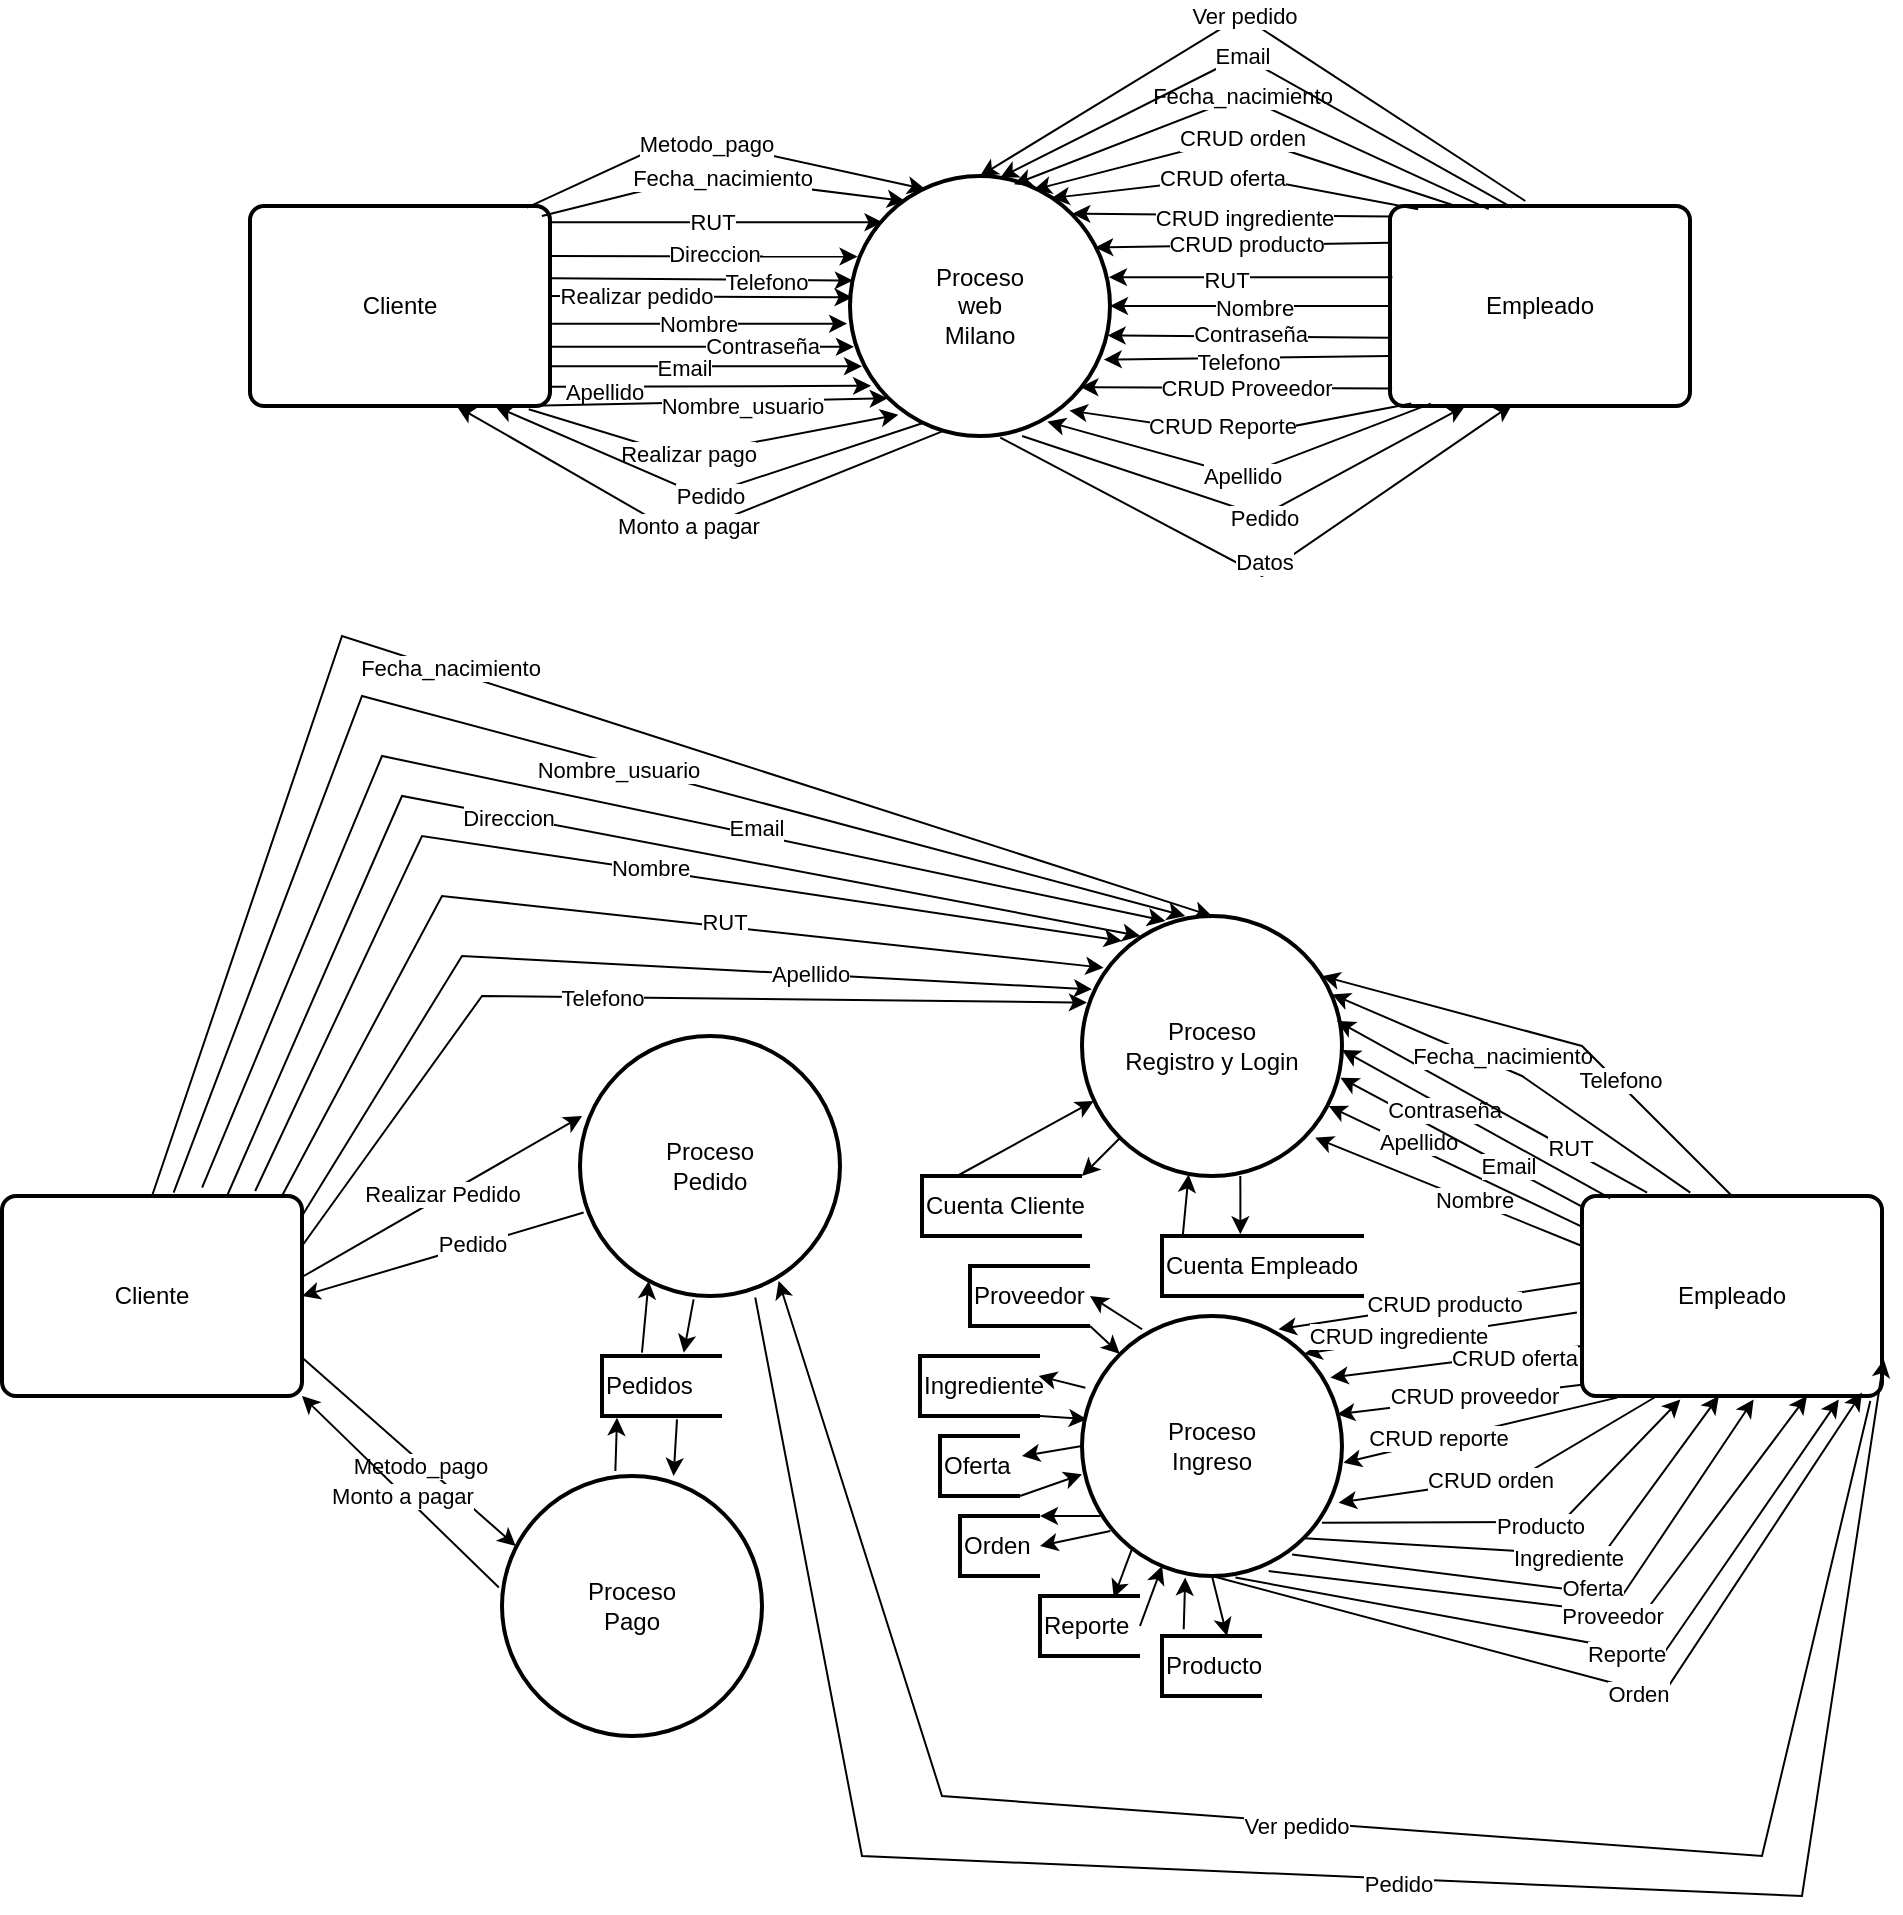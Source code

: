 <mxfile version="22.0.6" type="device">
  <diagram name="Página-1" id="GF0AuYvxSPygYgAtfV85">
    <mxGraphModel dx="2130" dy="630" grid="1" gridSize="10" guides="1" tooltips="1" connect="1" arrows="1" fold="1" page="1" pageScale="1" pageWidth="827" pageHeight="1169" math="0" shadow="0">
      <root>
        <mxCell id="0" />
        <mxCell id="1" parent="0" />
        <mxCell id="5QALNmv4iamDw_2wHozj-1" value="Cliente" style="rounded=1;whiteSpace=wrap;html=1;absoluteArcSize=1;arcSize=14;strokeWidth=2;" vertex="1" parent="1">
          <mxGeometry x="54" y="105" width="150" height="100" as="geometry" />
        </mxCell>
        <mxCell id="5QALNmv4iamDw_2wHozj-2" value="Empleado" style="rounded=1;whiteSpace=wrap;html=1;absoluteArcSize=1;arcSize=14;strokeWidth=2;" vertex="1" parent="1">
          <mxGeometry x="624" y="105" width="150" height="100" as="geometry" />
        </mxCell>
        <mxCell id="5QALNmv4iamDw_2wHozj-4" value="Proceso&lt;br&gt;web&lt;br&gt;Milano" style="strokeWidth=2;html=1;shape=mxgraph.flowchart.start_2;whiteSpace=wrap;" vertex="1" parent="1">
          <mxGeometry x="354" y="90" width="130" height="130" as="geometry" />
        </mxCell>
        <mxCell id="5QALNmv4iamDw_2wHozj-5" value="Cliente" style="rounded=1;whiteSpace=wrap;html=1;absoluteArcSize=1;arcSize=14;strokeWidth=2;" vertex="1" parent="1">
          <mxGeometry x="-70" y="600" width="150" height="100" as="geometry" />
        </mxCell>
        <mxCell id="5QALNmv4iamDw_2wHozj-6" value="Empleado" style="rounded=1;whiteSpace=wrap;html=1;absoluteArcSize=1;arcSize=14;strokeWidth=2;" vertex="1" parent="1">
          <mxGeometry x="720" y="600" width="150" height="100" as="geometry" />
        </mxCell>
        <mxCell id="5QALNmv4iamDw_2wHozj-7" value="Proceso&lt;br&gt;Pedido" style="strokeWidth=2;html=1;shape=mxgraph.flowchart.start_2;whiteSpace=wrap;" vertex="1" parent="1">
          <mxGeometry x="219" y="520" width="130" height="130" as="geometry" />
        </mxCell>
        <mxCell id="5QALNmv4iamDw_2wHozj-8" value="Proceso&lt;br&gt;Registro y Login" style="strokeWidth=2;html=1;shape=mxgraph.flowchart.start_2;whiteSpace=wrap;" vertex="1" parent="1">
          <mxGeometry x="470" y="460" width="130" height="130" as="geometry" />
        </mxCell>
        <mxCell id="5QALNmv4iamDw_2wHozj-9" value="" style="endArrow=classic;html=1;rounded=0;exitX=1.004;exitY=0.361;exitDx=0;exitDy=0;exitPerimeter=0;entryX=0.011;entryY=0.402;entryDx=0;entryDy=0;entryPerimeter=0;" edge="1" parent="1" source="5QALNmv4iamDw_2wHozj-1" target="5QALNmv4iamDw_2wHozj-4">
          <mxGeometry width="50" height="50" relative="1" as="geometry">
            <mxPoint x="444" y="315" as="sourcePoint" />
            <mxPoint x="494" y="265" as="targetPoint" />
          </mxGeometry>
        </mxCell>
        <mxCell id="5QALNmv4iamDw_2wHozj-30" value="Telefono" style="edgeLabel;html=1;align=center;verticalAlign=middle;resizable=0;points=[];" vertex="1" connectable="0" parent="5QALNmv4iamDw_2wHozj-9">
          <mxGeometry x="0.194" y="-1" relative="1" as="geometry">
            <mxPoint x="17" as="offset" />
          </mxGeometry>
        </mxCell>
        <mxCell id="5QALNmv4iamDw_2wHozj-10" value="" style="endArrow=classic;html=1;rounded=0;" edge="1" parent="1" source="5QALNmv4iamDw_2wHozj-2" target="5QALNmv4iamDw_2wHozj-4">
          <mxGeometry width="50" height="50" relative="1" as="geometry">
            <mxPoint x="444" y="315" as="sourcePoint" />
            <mxPoint x="494" y="265" as="targetPoint" />
          </mxGeometry>
        </mxCell>
        <mxCell id="5QALNmv4iamDw_2wHozj-41" value="Nombre" style="edgeLabel;html=1;align=center;verticalAlign=middle;resizable=0;points=[];" vertex="1" connectable="0" parent="5QALNmv4iamDw_2wHozj-10">
          <mxGeometry x="-0.019" y="1" relative="1" as="geometry">
            <mxPoint as="offset" />
          </mxGeometry>
        </mxCell>
        <mxCell id="5QALNmv4iamDw_2wHozj-12" value="Proceso&lt;br&gt;Ingreso" style="strokeWidth=2;html=1;shape=mxgraph.flowchart.start_2;whiteSpace=wrap;" vertex="1" parent="1">
          <mxGeometry x="470" y="660" width="130" height="130" as="geometry" />
        </mxCell>
        <mxCell id="5QALNmv4iamDw_2wHozj-13" value="" style="endArrow=classic;html=1;rounded=0;exitX=0.996;exitY=0.704;exitDx=0;exitDy=0;exitPerimeter=0;entryX=0.015;entryY=0.657;entryDx=0;entryDy=0;entryPerimeter=0;" edge="1" parent="1" source="5QALNmv4iamDw_2wHozj-1" target="5QALNmv4iamDw_2wHozj-4">
          <mxGeometry width="50" height="50" relative="1" as="geometry">
            <mxPoint x="390" y="290" as="sourcePoint" />
            <mxPoint x="350" y="168" as="targetPoint" />
          </mxGeometry>
        </mxCell>
        <mxCell id="5QALNmv4iamDw_2wHozj-31" value="Contraseña" style="edgeLabel;html=1;align=center;verticalAlign=middle;resizable=0;points=[];" vertex="1" connectable="0" parent="5QALNmv4iamDw_2wHozj-13">
          <mxGeometry x="0.187" y="1" relative="1" as="geometry">
            <mxPoint x="16" as="offset" />
          </mxGeometry>
        </mxCell>
        <mxCell id="5QALNmv4iamDw_2wHozj-14" value="" style="endArrow=classic;html=1;rounded=0;exitX=1;exitY=0.25;exitDx=0;exitDy=0;entryX=0.029;entryY=0.31;entryDx=0;entryDy=0;entryPerimeter=0;" edge="1" parent="1" source="5QALNmv4iamDw_2wHozj-1" target="5QALNmv4iamDw_2wHozj-4">
          <mxGeometry width="50" height="50" relative="1" as="geometry">
            <mxPoint x="390" y="290" as="sourcePoint" />
            <mxPoint x="440" y="240" as="targetPoint" />
          </mxGeometry>
        </mxCell>
        <mxCell id="5QALNmv4iamDw_2wHozj-29" value="Direccion" style="edgeLabel;html=1;align=center;verticalAlign=middle;resizable=0;points=[];" vertex="1" connectable="0" parent="5QALNmv4iamDw_2wHozj-14">
          <mxGeometry x="0.062" y="1" relative="1" as="geometry">
            <mxPoint as="offset" />
          </mxGeometry>
        </mxCell>
        <mxCell id="5QALNmv4iamDw_2wHozj-15" value="" style="endArrow=classic;html=1;rounded=0;exitX=0.996;exitY=0.801;exitDx=0;exitDy=0;entryX=0.046;entryY=0.732;entryDx=0;entryDy=0;entryPerimeter=0;exitPerimeter=0;" edge="1" parent="1" source="5QALNmv4iamDw_2wHozj-1" target="5QALNmv4iamDw_2wHozj-4">
          <mxGeometry width="50" height="50" relative="1" as="geometry">
            <mxPoint x="390" y="250" as="sourcePoint" />
            <mxPoint x="440" y="200" as="targetPoint" />
            <Array as="points" />
          </mxGeometry>
        </mxCell>
        <mxCell id="5QALNmv4iamDw_2wHozj-32" value="Email" style="edgeLabel;html=1;align=center;verticalAlign=middle;resizable=0;points=[];" vertex="1" connectable="0" parent="5QALNmv4iamDw_2wHozj-15">
          <mxGeometry x="0.166" y="-1" relative="1" as="geometry">
            <mxPoint x="-24" as="offset" />
          </mxGeometry>
        </mxCell>
        <mxCell id="5QALNmv4iamDw_2wHozj-16" value="" style="endArrow=classic;html=1;rounded=0;exitX=0.996;exitY=0.081;exitDx=0;exitDy=0;entryX=0.125;entryY=0.178;entryDx=0;entryDy=0;entryPerimeter=0;exitPerimeter=0;" edge="1" parent="1" source="5QALNmv4iamDw_2wHozj-1" target="5QALNmv4iamDw_2wHozj-4">
          <mxGeometry width="50" height="50" relative="1" as="geometry">
            <mxPoint x="204" y="128" as="sourcePoint" />
            <mxPoint x="355.43" y="133.37" as="targetPoint" />
          </mxGeometry>
        </mxCell>
        <mxCell id="5QALNmv4iamDw_2wHozj-28" value="RUT" style="edgeLabel;html=1;align=center;verticalAlign=middle;resizable=0;points=[];" vertex="1" connectable="0" parent="5QALNmv4iamDw_2wHozj-16">
          <mxGeometry x="-0.014" y="4" relative="1" as="geometry">
            <mxPoint x="-1" y="4" as="offset" />
          </mxGeometry>
        </mxCell>
        <mxCell id="5QALNmv4iamDw_2wHozj-17" value="" style="endArrow=classic;html=1;rounded=0;exitX=1;exitY=0.904;exitDx=0;exitDy=0;exitPerimeter=0;entryX=0.081;entryY=0.807;entryDx=0;entryDy=0;entryPerimeter=0;" edge="1" parent="1" source="5QALNmv4iamDw_2wHozj-1" target="5QALNmv4iamDw_2wHozj-4">
          <mxGeometry width="50" height="50" relative="1" as="geometry">
            <mxPoint x="390" y="250" as="sourcePoint" />
            <mxPoint x="440" y="200" as="targetPoint" />
          </mxGeometry>
        </mxCell>
        <mxCell id="5QALNmv4iamDw_2wHozj-33" value="Apellido" style="edgeLabel;html=1;align=center;verticalAlign=middle;resizable=0;points=[];" vertex="1" connectable="0" parent="5QALNmv4iamDw_2wHozj-17">
          <mxGeometry x="-0.309" y="-3" relative="1" as="geometry">
            <mxPoint x="-29" as="offset" />
          </mxGeometry>
        </mxCell>
        <mxCell id="5QALNmv4iamDw_2wHozj-18" value="" style="endArrow=classic;html=1;rounded=0;exitX=0.008;exitY=0.356;exitDx=0;exitDy=0;exitPerimeter=0;entryX=0.996;entryY=0.389;entryDx=0;entryDy=0;entryPerimeter=0;" edge="1" parent="1" source="5QALNmv4iamDw_2wHozj-2" target="5QALNmv4iamDw_2wHozj-4">
          <mxGeometry width="50" height="50" relative="1" as="geometry">
            <mxPoint x="609" y="146" as="sourcePoint" />
            <mxPoint x="484" y="146" as="targetPoint" />
          </mxGeometry>
        </mxCell>
        <mxCell id="5QALNmv4iamDw_2wHozj-40" value="RUT" style="edgeLabel;html=1;align=center;verticalAlign=middle;resizable=0;points=[];" vertex="1" connectable="0" parent="5QALNmv4iamDw_2wHozj-18">
          <mxGeometry x="0.18" y="1" relative="1" as="geometry">
            <mxPoint as="offset" />
          </mxGeometry>
        </mxCell>
        <mxCell id="5QALNmv4iamDw_2wHozj-19" value="" style="endArrow=classic;html=1;rounded=0;exitX=0;exitY=0.659;exitDx=0;exitDy=0;exitPerimeter=0;entryX=0.991;entryY=0.613;entryDx=0;entryDy=0;entryPerimeter=0;" edge="1" parent="1" source="5QALNmv4iamDw_2wHozj-2" target="5QALNmv4iamDw_2wHozj-4">
          <mxGeometry width="50" height="50" relative="1" as="geometry">
            <mxPoint x="608" y="166" as="sourcePoint" />
            <mxPoint x="484" y="166" as="targetPoint" />
          </mxGeometry>
        </mxCell>
        <mxCell id="5QALNmv4iamDw_2wHozj-42" value="Contraseña" style="edgeLabel;html=1;align=center;verticalAlign=middle;resizable=0;points=[];" vertex="1" connectable="0" parent="5QALNmv4iamDw_2wHozj-19">
          <mxGeometry x="-0.008" y="-2" relative="1" as="geometry">
            <mxPoint as="offset" />
          </mxGeometry>
        </mxCell>
        <mxCell id="5QALNmv4iamDw_2wHozj-20" value="" style="endArrow=classic;html=1;rounded=0;exitX=0;exitY=0.184;exitDx=0;exitDy=0;exitPerimeter=0;entryX=0.943;entryY=0.275;entryDx=0;entryDy=0;entryPerimeter=0;" edge="1" parent="1" source="5QALNmv4iamDw_2wHozj-2" target="5QALNmv4iamDw_2wHozj-4">
          <mxGeometry width="50" height="50" relative="1" as="geometry">
            <mxPoint x="611" y="135" as="sourcePoint" />
            <mxPoint x="484" y="134" as="targetPoint" />
          </mxGeometry>
        </mxCell>
        <mxCell id="5QALNmv4iamDw_2wHozj-39" value="CRUD producto" style="edgeLabel;html=1;align=center;verticalAlign=middle;resizable=0;points=[];" vertex="1" connectable="0" parent="5QALNmv4iamDw_2wHozj-20">
          <mxGeometry x="-0.022" y="-1" relative="1" as="geometry">
            <mxPoint as="offset" />
          </mxGeometry>
        </mxCell>
        <mxCell id="5QALNmv4iamDw_2wHozj-22" value="" style="endArrow=classic;html=1;rounded=0;exitX=0.004;exitY=0.053;exitDx=0;exitDy=0;exitPerimeter=0;entryX=0.855;entryY=0.145;entryDx=0;entryDy=0;entryPerimeter=0;" edge="1" parent="1" source="5QALNmv4iamDw_2wHozj-2" target="5QALNmv4iamDw_2wHozj-4">
          <mxGeometry width="50" height="50" relative="1" as="geometry">
            <mxPoint x="609" y="124" as="sourcePoint" />
            <mxPoint x="484" y="124" as="targetPoint" />
          </mxGeometry>
        </mxCell>
        <mxCell id="5QALNmv4iamDw_2wHozj-38" value="CRUD ingrediente" style="edgeLabel;html=1;align=center;verticalAlign=middle;resizable=0;points=[];" vertex="1" connectable="0" parent="5QALNmv4iamDw_2wHozj-22">
          <mxGeometry x="-0.08" y="1" relative="1" as="geometry">
            <mxPoint as="offset" />
          </mxGeometry>
        </mxCell>
        <mxCell id="5QALNmv4iamDw_2wHozj-23" value="" style="endArrow=classic;html=1;rounded=0;exitX=0.007;exitY=0.912;exitDx=0;exitDy=0;exitPerimeter=0;entryX=0.886;entryY=0.812;entryDx=0;entryDy=0;entryPerimeter=0;" edge="1" parent="1" source="5QALNmv4iamDw_2wHozj-2" target="5QALNmv4iamDw_2wHozj-4">
          <mxGeometry width="50" height="50" relative="1" as="geometry">
            <mxPoint x="609" y="186" as="sourcePoint" />
            <mxPoint x="484" y="184" as="targetPoint" />
          </mxGeometry>
        </mxCell>
        <mxCell id="5QALNmv4iamDw_2wHozj-44" value="CRUD Proveedor" style="edgeLabel;html=1;align=center;verticalAlign=middle;resizable=0;points=[];" vertex="1" connectable="0" parent="5QALNmv4iamDw_2wHozj-23">
          <mxGeometry x="-0.057" relative="1" as="geometry">
            <mxPoint as="offset" />
          </mxGeometry>
        </mxCell>
        <mxCell id="5QALNmv4iamDw_2wHozj-34" value="" style="endArrow=classic;html=1;rounded=0;entryX=0.01;entryY=0.467;entryDx=0;entryDy=0;entryPerimeter=0;" edge="1" parent="1" target="5QALNmv4iamDw_2wHozj-4">
          <mxGeometry width="50" height="50" relative="1" as="geometry">
            <mxPoint x="204" y="150" as="sourcePoint" />
            <mxPoint x="475" y="119" as="targetPoint" />
          </mxGeometry>
        </mxCell>
        <mxCell id="5QALNmv4iamDw_2wHozj-35" value="Realizar pedido" style="edgeLabel;html=1;align=center;verticalAlign=middle;resizable=0;points=[];" vertex="1" connectable="0" parent="5QALNmv4iamDw_2wHozj-34">
          <mxGeometry x="-0.531" relative="1" as="geometry">
            <mxPoint x="7" as="offset" />
          </mxGeometry>
        </mxCell>
        <mxCell id="5QALNmv4iamDw_2wHozj-36" value="" style="endArrow=classic;html=1;rounded=0;entryX=-0.011;entryY=0.568;entryDx=0;entryDy=0;entryPerimeter=0;exitX=1.007;exitY=0.589;exitDx=0;exitDy=0;exitPerimeter=0;" edge="1" parent="1" source="5QALNmv4iamDw_2wHozj-1" target="5QALNmv4iamDw_2wHozj-4">
          <mxGeometry width="50" height="50" relative="1" as="geometry">
            <mxPoint x="645" y="130" as="sourcePoint" />
            <mxPoint x="485" y="129" as="targetPoint" />
          </mxGeometry>
        </mxCell>
        <mxCell id="5QALNmv4iamDw_2wHozj-52" value="Nombre" style="edgeLabel;html=1;align=center;verticalAlign=middle;resizable=0;points=[];" vertex="1" connectable="0" parent="5QALNmv4iamDw_2wHozj-36">
          <mxGeometry x="-0.011" relative="1" as="geometry">
            <mxPoint as="offset" />
          </mxGeometry>
        </mxCell>
        <mxCell id="5QALNmv4iamDw_2wHozj-48" value="" style="endArrow=classic;html=1;rounded=0;entryX=0.186;entryY=0.918;entryDx=0;entryDy=0;entryPerimeter=0;exitX=0.929;exitY=1.016;exitDx=0;exitDy=0;exitPerimeter=0;" edge="1" parent="1" source="5QALNmv4iamDw_2wHozj-1" target="5QALNmv4iamDw_2wHozj-4">
          <mxGeometry width="50" height="50" relative="1" as="geometry">
            <mxPoint x="200" y="210" as="sourcePoint" />
            <mxPoint x="190" y="210" as="targetPoint" />
            <Array as="points">
              <mxPoint x="270" y="230" />
            </Array>
          </mxGeometry>
        </mxCell>
        <mxCell id="5QALNmv4iamDw_2wHozj-49" value="Realizar pago" style="edgeLabel;html=1;align=center;verticalAlign=middle;resizable=0;points=[];" vertex="1" connectable="0" parent="5QALNmv4iamDw_2wHozj-48">
          <mxGeometry x="-0.122" y="1" relative="1" as="geometry">
            <mxPoint as="offset" />
          </mxGeometry>
        </mxCell>
        <mxCell id="5QALNmv4iamDw_2wHozj-55" value="" style="endArrow=classic;html=1;rounded=0;exitX=0;exitY=0.75;exitDx=0;exitDy=0;entryX=0.976;entryY=0.706;entryDx=0;entryDy=0;entryPerimeter=0;" edge="1" parent="1" source="5QALNmv4iamDw_2wHozj-2" target="5QALNmv4iamDw_2wHozj-4">
          <mxGeometry width="50" height="50" relative="1" as="geometry">
            <mxPoint x="470" y="190" as="sourcePoint" />
            <mxPoint x="520" y="140" as="targetPoint" />
          </mxGeometry>
        </mxCell>
        <mxCell id="5QALNmv4iamDw_2wHozj-56" value="Telefono" style="edgeLabel;html=1;align=center;verticalAlign=middle;resizable=0;points=[];" vertex="1" connectable="0" parent="5QALNmv4iamDw_2wHozj-55">
          <mxGeometry x="0.065" y="2" relative="1" as="geometry">
            <mxPoint as="offset" />
          </mxGeometry>
        </mxCell>
        <mxCell id="5QALNmv4iamDw_2wHozj-57" value="" style="endArrow=classic;html=1;rounded=0;exitX=0.071;exitY=0.988;exitDx=0;exitDy=0;exitPerimeter=0;entryX=0.844;entryY=0.902;entryDx=0;entryDy=0;entryPerimeter=0;" edge="1" parent="1" source="5QALNmv4iamDw_2wHozj-2" target="5QALNmv4iamDw_2wHozj-4">
          <mxGeometry width="50" height="50" relative="1" as="geometry">
            <mxPoint x="470" y="190" as="sourcePoint" />
            <mxPoint x="520" y="140" as="targetPoint" />
            <Array as="points">
              <mxPoint x="550" y="220" />
            </Array>
          </mxGeometry>
        </mxCell>
        <mxCell id="5QALNmv4iamDw_2wHozj-58" value="CRUD Reporte" style="edgeLabel;html=1;align=center;verticalAlign=middle;resizable=0;points=[];" vertex="1" connectable="0" parent="5QALNmv4iamDw_2wHozj-57">
          <mxGeometry x="-0.241" y="-1" relative="1" as="geometry">
            <mxPoint x="-30" as="offset" />
          </mxGeometry>
        </mxCell>
        <mxCell id="5QALNmv4iamDw_2wHozj-59" value="" style="endArrow=classic;html=1;rounded=0;entryX=0.775;entryY=0.085;entryDx=0;entryDy=0;entryPerimeter=0;exitX=0.094;exitY=0.016;exitDx=0;exitDy=0;exitPerimeter=0;" edge="1" parent="1" source="5QALNmv4iamDw_2wHozj-2" target="5QALNmv4iamDw_2wHozj-4">
          <mxGeometry width="50" height="50" relative="1" as="geometry">
            <mxPoint x="470" y="190" as="sourcePoint" />
            <mxPoint x="520" y="140" as="targetPoint" />
            <Array as="points">
              <mxPoint x="550" y="90" />
            </Array>
          </mxGeometry>
        </mxCell>
        <mxCell id="5QALNmv4iamDw_2wHozj-60" value="CRUD oferta" style="edgeLabel;html=1;align=center;verticalAlign=middle;resizable=0;points=[];" vertex="1" connectable="0" parent="5QALNmv4iamDw_2wHozj-59">
          <mxGeometry x="-0.226" y="-1" relative="1" as="geometry">
            <mxPoint x="-28" y="-2" as="offset" />
          </mxGeometry>
        </mxCell>
        <mxCell id="5QALNmv4iamDw_2wHozj-61" value="" style="endArrow=classic;html=1;rounded=0;exitX=0.209;exitY=-0.005;exitDx=0;exitDy=0;exitPerimeter=0;entryX=0.706;entryY=0.053;entryDx=0;entryDy=0;entryPerimeter=0;" edge="1" parent="1" source="5QALNmv4iamDw_2wHozj-2" target="5QALNmv4iamDw_2wHozj-4">
          <mxGeometry width="50" height="50" relative="1" as="geometry">
            <mxPoint x="470" y="190" as="sourcePoint" />
            <mxPoint x="520" y="140" as="targetPoint" />
            <Array as="points">
              <mxPoint x="550" y="70" />
            </Array>
          </mxGeometry>
        </mxCell>
        <mxCell id="5QALNmv4iamDw_2wHozj-62" value="CRUD orden" style="edgeLabel;html=1;align=center;verticalAlign=middle;resizable=0;points=[];" vertex="1" connectable="0" parent="5QALNmv4iamDw_2wHozj-61">
          <mxGeometry x="-0.258" y="-2" relative="1" as="geometry">
            <mxPoint x="-29" y="-7" as="offset" />
          </mxGeometry>
        </mxCell>
        <mxCell id="5QALNmv4iamDw_2wHozj-63" value="" style="endArrow=classic;html=1;rounded=0;exitX=0.136;exitY=0.988;exitDx=0;exitDy=0;exitPerimeter=0;entryX=0.759;entryY=0.945;entryDx=0;entryDy=0;entryPerimeter=0;" edge="1" parent="1" source="5QALNmv4iamDw_2wHozj-2" target="5QALNmv4iamDw_2wHozj-4">
          <mxGeometry width="50" height="50" relative="1" as="geometry">
            <mxPoint x="470" y="190" as="sourcePoint" />
            <mxPoint x="520" y="140" as="targetPoint" />
            <Array as="points">
              <mxPoint x="550" y="240" />
            </Array>
          </mxGeometry>
        </mxCell>
        <mxCell id="5QALNmv4iamDw_2wHozj-64" value="Apellido" style="edgeLabel;html=1;align=center;verticalAlign=middle;resizable=0;points=[];" vertex="1" connectable="0" parent="5QALNmv4iamDw_2wHozj-63">
          <mxGeometry x="-0.182" y="2" relative="1" as="geometry">
            <mxPoint x="-18" y="5" as="offset" />
          </mxGeometry>
        </mxCell>
        <mxCell id="5QALNmv4iamDw_2wHozj-65" value="" style="endArrow=classic;html=1;rounded=0;exitX=0.973;exitY=0.05;exitDx=0;exitDy=0;exitPerimeter=0;entryX=0.212;entryY=0.096;entryDx=0;entryDy=0;entryPerimeter=0;" edge="1" parent="1" source="5QALNmv4iamDw_2wHozj-1" target="5QALNmv4iamDw_2wHozj-4">
          <mxGeometry width="50" height="50" relative="1" as="geometry">
            <mxPoint x="470" y="190" as="sourcePoint" />
            <mxPoint x="520" y="140" as="targetPoint" />
            <Array as="points">
              <mxPoint x="280" y="90" />
            </Array>
          </mxGeometry>
        </mxCell>
        <mxCell id="5QALNmv4iamDw_2wHozj-66" value="Fecha_nacimiento" style="edgeLabel;html=1;align=center;verticalAlign=middle;resizable=0;points=[];" vertex="1" connectable="0" parent="5QALNmv4iamDw_2wHozj-65">
          <mxGeometry x="-0.007" relative="1" as="geometry">
            <mxPoint as="offset" />
          </mxGeometry>
        </mxCell>
        <mxCell id="5QALNmv4iamDw_2wHozj-67" value="" style="endArrow=classic;html=1;rounded=0;exitX=0.329;exitY=0.016;exitDx=0;exitDy=0;exitPerimeter=0;entryX=0.631;entryY=0.032;entryDx=0;entryDy=0;entryPerimeter=0;" edge="1" parent="1" source="5QALNmv4iamDw_2wHozj-2" target="5QALNmv4iamDw_2wHozj-4">
          <mxGeometry width="50" height="50" relative="1" as="geometry">
            <mxPoint x="470" y="190" as="sourcePoint" />
            <mxPoint x="520" y="140" as="targetPoint" />
            <Array as="points">
              <mxPoint x="550" y="50" />
            </Array>
          </mxGeometry>
        </mxCell>
        <mxCell id="5QALNmv4iamDw_2wHozj-68" value="Fecha_nacimiento" style="edgeLabel;html=1;align=center;verticalAlign=middle;resizable=0;points=[];" vertex="1" connectable="0" parent="5QALNmv4iamDw_2wHozj-67">
          <mxGeometry x="-0.136" relative="1" as="geometry">
            <mxPoint x="-22" y="-10" as="offset" />
          </mxGeometry>
        </mxCell>
        <mxCell id="5QALNmv4iamDw_2wHozj-69" value="" style="endArrow=classic;html=1;rounded=0;exitX=0.841;exitY=1.002;exitDx=0;exitDy=0;exitPerimeter=0;entryX=0.145;entryY=0.855;entryDx=0;entryDy=0;entryPerimeter=0;" edge="1" parent="1" source="5QALNmv4iamDw_2wHozj-1" target="5QALNmv4iamDw_2wHozj-4">
          <mxGeometry width="50" height="50" relative="1" as="geometry">
            <mxPoint x="470" y="190" as="sourcePoint" />
            <mxPoint x="520" y="140" as="targetPoint" />
            <Array as="points" />
          </mxGeometry>
        </mxCell>
        <mxCell id="5QALNmv4iamDw_2wHozj-70" value="Nombre_usuario" style="edgeLabel;html=1;align=center;verticalAlign=middle;resizable=0;points=[];" vertex="1" connectable="0" parent="5QALNmv4iamDw_2wHozj-69">
          <mxGeometry x="0.061" relative="1" as="geometry">
            <mxPoint x="18" y="2" as="offset" />
          </mxGeometry>
        </mxCell>
        <mxCell id="5QALNmv4iamDw_2wHozj-73" value="" style="endArrow=classic;html=1;rounded=0;entryX=0.25;entryY=1;entryDx=0;entryDy=0;exitX=0.662;exitY=1;exitDx=0;exitDy=0;exitPerimeter=0;" edge="1" parent="1" source="5QALNmv4iamDw_2wHozj-4" target="5QALNmv4iamDw_2wHozj-2">
          <mxGeometry width="50" height="50" relative="1" as="geometry">
            <mxPoint x="440" y="290" as="sourcePoint" />
            <mxPoint x="490" y="240" as="targetPoint" />
            <Array as="points">
              <mxPoint x="560" y="260" />
            </Array>
          </mxGeometry>
        </mxCell>
        <mxCell id="5QALNmv4iamDw_2wHozj-74" value="Pedido" style="edgeLabel;html=1;align=center;verticalAlign=middle;resizable=0;points=[];" vertex="1" connectable="0" parent="5QALNmv4iamDw_2wHozj-73">
          <mxGeometry x="-0.108" y="3" relative="1" as="geometry">
            <mxPoint x="17" y="9" as="offset" />
          </mxGeometry>
        </mxCell>
        <mxCell id="5QALNmv4iamDw_2wHozj-75" value="" style="endArrow=classic;html=1;rounded=0;exitX=0.281;exitY=0.95;exitDx=0;exitDy=0;exitPerimeter=0;entryX=0.818;entryY=1.002;entryDx=0;entryDy=0;entryPerimeter=0;" edge="1" parent="1" source="5QALNmv4iamDw_2wHozj-4" target="5QALNmv4iamDw_2wHozj-1">
          <mxGeometry width="50" height="50" relative="1" as="geometry">
            <mxPoint x="440" y="290" as="sourcePoint" />
            <mxPoint x="490" y="240" as="targetPoint" />
            <Array as="points">
              <mxPoint x="280" y="250" />
            </Array>
          </mxGeometry>
        </mxCell>
        <mxCell id="5QALNmv4iamDw_2wHozj-76" value="Pedido" style="edgeLabel;html=1;align=center;verticalAlign=middle;resizable=0;points=[];" vertex="1" connectable="0" parent="5QALNmv4iamDw_2wHozj-75">
          <mxGeometry x="-0.118" relative="1" as="geometry">
            <mxPoint x="-11" y="5" as="offset" />
          </mxGeometry>
        </mxCell>
        <mxCell id="5QALNmv4iamDw_2wHozj-77" value="" style="endArrow=classic;html=1;rounded=0;entryX=0.69;entryY=1.002;entryDx=0;entryDy=0;entryPerimeter=0;exitX=0.355;exitY=0.982;exitDx=0;exitDy=0;exitPerimeter=0;" edge="1" parent="1" source="5QALNmv4iamDw_2wHozj-4" target="5QALNmv4iamDw_2wHozj-1">
          <mxGeometry width="50" height="50" relative="1" as="geometry">
            <mxPoint x="440" y="290" as="sourcePoint" />
            <mxPoint x="490" y="240" as="targetPoint" />
            <Array as="points">
              <mxPoint x="270" y="270" />
            </Array>
          </mxGeometry>
        </mxCell>
        <mxCell id="5QALNmv4iamDw_2wHozj-78" value="Monto a pagar" style="edgeLabel;html=1;align=center;verticalAlign=middle;resizable=0;points=[];" vertex="1" connectable="0" parent="5QALNmv4iamDw_2wHozj-77">
          <mxGeometry x="-0.06" y="-2" relative="1" as="geometry">
            <mxPoint x="-9" y="2" as="offset" />
          </mxGeometry>
        </mxCell>
        <mxCell id="5QALNmv4iamDw_2wHozj-80" value="Proceso&lt;br&gt;Pago" style="strokeWidth=2;html=1;shape=mxgraph.flowchart.start_2;whiteSpace=wrap;" vertex="1" parent="1">
          <mxGeometry x="180" y="740" width="130" height="130" as="geometry" />
        </mxCell>
        <mxCell id="5QALNmv4iamDw_2wHozj-82" value="Pedidos" style="strokeWidth=2;html=1;shape=mxgraph.flowchart.annotation_1;align=left;pointerEvents=1;" vertex="1" parent="1">
          <mxGeometry x="230" y="680" width="60" height="30" as="geometry" />
        </mxCell>
        <mxCell id="5QALNmv4iamDw_2wHozj-83" value="" style="endArrow=classic;html=1;rounded=0;exitX=0.933;exitY=0;exitDx=0;exitDy=0;exitPerimeter=0;entryX=0.083;entryY=0.199;entryDx=0;entryDy=0;entryPerimeter=0;" edge="1" parent="1" source="5QALNmv4iamDw_2wHozj-5" target="5QALNmv4iamDw_2wHozj-8">
          <mxGeometry width="50" height="50" relative="1" as="geometry">
            <mxPoint x="420" y="530" as="sourcePoint" />
            <mxPoint x="502" y="492" as="targetPoint" />
            <Array as="points">
              <mxPoint x="150" y="450" />
            </Array>
          </mxGeometry>
        </mxCell>
        <mxCell id="5QALNmv4iamDw_2wHozj-87" value="RUT" style="edgeLabel;html=1;align=center;verticalAlign=middle;resizable=0;points=[];" vertex="1" connectable="0" parent="5QALNmv4iamDw_2wHozj-83">
          <mxGeometry x="0.237" y="2" relative="1" as="geometry">
            <mxPoint as="offset" />
          </mxGeometry>
        </mxCell>
        <mxCell id="5QALNmv4iamDw_2wHozj-84" value="" style="endArrow=classic;html=1;rounded=0;exitX=0.844;exitY=-0.025;exitDx=0;exitDy=0;exitPerimeter=0;entryX=0.154;entryY=0.096;entryDx=0;entryDy=0;entryPerimeter=0;" edge="1" parent="1" source="5QALNmv4iamDw_2wHozj-5" target="5QALNmv4iamDw_2wHozj-8">
          <mxGeometry width="50" height="50" relative="1" as="geometry">
            <mxPoint x="420" y="530" as="sourcePoint" />
            <mxPoint x="470" y="480" as="targetPoint" />
            <Array as="points">
              <mxPoint x="140" y="420" />
            </Array>
          </mxGeometry>
        </mxCell>
        <mxCell id="5QALNmv4iamDw_2wHozj-86" value="Nombre" style="edgeLabel;html=1;align=center;verticalAlign=middle;resizable=0;points=[];" vertex="1" connectable="0" parent="5QALNmv4iamDw_2wHozj-84">
          <mxGeometry x="0.205" y="1" relative="1" as="geometry">
            <mxPoint x="-20" y="-3" as="offset" />
          </mxGeometry>
        </mxCell>
        <mxCell id="5QALNmv4iamDw_2wHozj-85" value="" style="endArrow=classic;html=1;rounded=0;exitX=1;exitY=0.1;exitDx=0;exitDy=0;exitPerimeter=0;entryX=0.038;entryY=0.282;entryDx=0;entryDy=0;entryPerimeter=0;" edge="1" parent="1" source="5QALNmv4iamDw_2wHozj-5" target="5QALNmv4iamDw_2wHozj-8">
          <mxGeometry width="50" height="50" relative="1" as="geometry">
            <mxPoint x="420" y="530" as="sourcePoint" />
            <mxPoint x="470" y="480" as="targetPoint" />
            <Array as="points">
              <mxPoint x="160" y="480" />
            </Array>
          </mxGeometry>
        </mxCell>
        <mxCell id="5QALNmv4iamDw_2wHozj-88" value="Apellido" style="edgeLabel;html=1;align=center;verticalAlign=middle;resizable=0;points=[];" vertex="1" connectable="0" parent="5QALNmv4iamDw_2wHozj-85">
          <mxGeometry x="0.231" y="-2" relative="1" as="geometry">
            <mxPoint x="39" as="offset" />
          </mxGeometry>
        </mxCell>
        <mxCell id="5QALNmv4iamDw_2wHozj-89" value="" style="endArrow=classic;html=1;rounded=0;exitX=0.75;exitY=0;exitDx=0;exitDy=0;entryX=0.224;entryY=0.077;entryDx=0;entryDy=0;entryPerimeter=0;" edge="1" parent="1" source="5QALNmv4iamDw_2wHozj-5" target="5QALNmv4iamDw_2wHozj-8">
          <mxGeometry width="50" height="50" relative="1" as="geometry">
            <mxPoint x="420" y="610" as="sourcePoint" />
            <mxPoint x="470" y="560" as="targetPoint" />
            <Array as="points">
              <mxPoint x="130" y="400" />
            </Array>
          </mxGeometry>
        </mxCell>
        <mxCell id="5QALNmv4iamDw_2wHozj-90" value="Direccion" style="edgeLabel;html=1;align=center;verticalAlign=middle;resizable=0;points=[];" vertex="1" connectable="0" parent="5QALNmv4iamDw_2wHozj-89">
          <mxGeometry x="-0.082" y="-1" relative="1" as="geometry">
            <mxPoint as="offset" />
          </mxGeometry>
        </mxCell>
        <mxCell id="5QALNmv4iamDw_2wHozj-91" value="" style="endArrow=classic;html=1;rounded=0;exitX=1;exitY=0.25;exitDx=0;exitDy=0;entryX=0.019;entryY=0.333;entryDx=0;entryDy=0;entryPerimeter=0;" edge="1" parent="1" source="5QALNmv4iamDw_2wHozj-5" target="5QALNmv4iamDw_2wHozj-8">
          <mxGeometry width="50" height="50" relative="1" as="geometry">
            <mxPoint x="420" y="610" as="sourcePoint" />
            <mxPoint x="470" y="560" as="targetPoint" />
            <Array as="points">
              <mxPoint x="170" y="500" />
            </Array>
          </mxGeometry>
        </mxCell>
        <mxCell id="5QALNmv4iamDw_2wHozj-92" value="Telefono" style="edgeLabel;html=1;align=center;verticalAlign=middle;resizable=0;points=[];" vertex="1" connectable="0" parent="5QALNmv4iamDw_2wHozj-91">
          <mxGeometry x="-0.064" relative="1" as="geometry">
            <mxPoint as="offset" />
          </mxGeometry>
        </mxCell>
        <mxCell id="5QALNmv4iamDw_2wHozj-93" value="" style="endArrow=classic;html=1;rounded=0;exitX=0.667;exitY=-0.042;exitDx=0;exitDy=0;exitPerimeter=0;entryX=0.321;entryY=0.019;entryDx=0;entryDy=0;entryPerimeter=0;" edge="1" parent="1" source="5QALNmv4iamDw_2wHozj-5" target="5QALNmv4iamDw_2wHozj-8">
          <mxGeometry width="50" height="50" relative="1" as="geometry">
            <mxPoint x="420" y="360" as="sourcePoint" />
            <mxPoint x="470" y="310" as="targetPoint" />
            <Array as="points">
              <mxPoint x="120" y="380" />
            </Array>
          </mxGeometry>
        </mxCell>
        <mxCell id="5QALNmv4iamDw_2wHozj-94" value="Email" style="edgeLabel;html=1;align=center;verticalAlign=middle;resizable=0;points=[];" vertex="1" connectable="0" parent="5QALNmv4iamDw_2wHozj-93">
          <mxGeometry x="0.336" y="3" relative="1" as="geometry">
            <mxPoint as="offset" />
          </mxGeometry>
        </mxCell>
        <mxCell id="5QALNmv4iamDw_2wHozj-95" value="" style="endArrow=classic;html=1;rounded=0;exitX=0.572;exitY=-0.017;exitDx=0;exitDy=0;exitPerimeter=0;entryX=0.397;entryY=0;entryDx=0;entryDy=0;entryPerimeter=0;" edge="1" parent="1" source="5QALNmv4iamDw_2wHozj-5" target="5QALNmv4iamDw_2wHozj-8">
          <mxGeometry width="50" height="50" relative="1" as="geometry">
            <mxPoint x="420" y="360" as="sourcePoint" />
            <mxPoint x="470" y="310" as="targetPoint" />
            <Array as="points">
              <mxPoint x="110" y="350" />
            </Array>
          </mxGeometry>
        </mxCell>
        <mxCell id="5QALNmv4iamDw_2wHozj-96" value="Nombre_usuario" style="edgeLabel;html=1;align=center;verticalAlign=middle;resizable=0;points=[];" vertex="1" connectable="0" parent="5QALNmv4iamDw_2wHozj-95">
          <mxGeometry x="0.152" y="-2" relative="1" as="geometry">
            <mxPoint as="offset" />
          </mxGeometry>
        </mxCell>
        <mxCell id="5QALNmv4iamDw_2wHozj-97" value="" style="endArrow=classic;html=1;rounded=0;exitX=1.006;exitY=0.4;exitDx=0;exitDy=0;exitPerimeter=0;entryX=0.008;entryY=0.308;entryDx=0;entryDy=0;entryPerimeter=0;" edge="1" parent="1" source="5QALNmv4iamDw_2wHozj-5" target="5QALNmv4iamDw_2wHozj-7">
          <mxGeometry width="50" height="50" relative="1" as="geometry">
            <mxPoint x="280" y="510" as="sourcePoint" />
            <mxPoint x="330" y="460" as="targetPoint" />
          </mxGeometry>
        </mxCell>
        <mxCell id="5QALNmv4iamDw_2wHozj-98" value="Realizar Pedido" style="edgeLabel;html=1;align=center;verticalAlign=middle;resizable=0;points=[];" vertex="1" connectable="0" parent="5QALNmv4iamDw_2wHozj-97">
          <mxGeometry x="-0.009" y="1" relative="1" as="geometry">
            <mxPoint y="-1" as="offset" />
          </mxGeometry>
        </mxCell>
        <mxCell id="5QALNmv4iamDw_2wHozj-99" value="" style="endArrow=classic;html=1;rounded=0;exitX=0.014;exitY=0.679;exitDx=0;exitDy=0;exitPerimeter=0;entryX=1;entryY=0.5;entryDx=0;entryDy=0;" edge="1" parent="1" source="5QALNmv4iamDw_2wHozj-7" target="5QALNmv4iamDw_2wHozj-5">
          <mxGeometry width="50" height="50" relative="1" as="geometry">
            <mxPoint x="340" y="470" as="sourcePoint" />
            <mxPoint x="390" y="420" as="targetPoint" />
          </mxGeometry>
        </mxCell>
        <mxCell id="5QALNmv4iamDw_2wHozj-100" value="Pedido" style="edgeLabel;html=1;align=center;verticalAlign=middle;resizable=0;points=[];" vertex="1" connectable="0" parent="5QALNmv4iamDw_2wHozj-99">
          <mxGeometry x="-0.21" y="-1" relative="1" as="geometry">
            <mxPoint as="offset" />
          </mxGeometry>
        </mxCell>
        <mxCell id="5QALNmv4iamDw_2wHozj-101" value="" style="endArrow=classic;html=1;rounded=0;exitX=0.5;exitY=0;exitDx=0;exitDy=0;entryX=0.5;entryY=0;entryDx=0;entryDy=0;entryPerimeter=0;" edge="1" parent="1" source="5QALNmv4iamDw_2wHozj-5" target="5QALNmv4iamDw_2wHozj-8">
          <mxGeometry width="50" height="50" relative="1" as="geometry">
            <mxPoint x="240" y="480" as="sourcePoint" />
            <mxPoint x="290" y="430" as="targetPoint" />
            <Array as="points">
              <mxPoint x="100" y="320" />
            </Array>
          </mxGeometry>
        </mxCell>
        <mxCell id="5QALNmv4iamDw_2wHozj-102" value="Fecha_nacimiento" style="edgeLabel;html=1;align=center;verticalAlign=middle;resizable=0;points=[];" vertex="1" connectable="0" parent="5QALNmv4iamDw_2wHozj-101">
          <mxGeometry x="-0.066" y="1" relative="1" as="geometry">
            <mxPoint as="offset" />
          </mxGeometry>
        </mxCell>
        <mxCell id="5QALNmv4iamDw_2wHozj-103" value="" style="endArrow=classic;html=1;rounded=0;exitX=0.923;exitY=0.008;exitDx=0;exitDy=0;exitPerimeter=0;entryX=0.29;entryY=0.051;entryDx=0;entryDy=0;entryPerimeter=0;" edge="1" parent="1" source="5QALNmv4iamDw_2wHozj-1" target="5QALNmv4iamDw_2wHozj-4">
          <mxGeometry width="50" height="50" relative="1" as="geometry">
            <mxPoint x="240" y="320" as="sourcePoint" />
            <mxPoint x="290" y="270" as="targetPoint" />
            <Array as="points">
              <mxPoint x="270" y="70" />
            </Array>
          </mxGeometry>
        </mxCell>
        <mxCell id="5QALNmv4iamDw_2wHozj-104" value="Metodo_pago" style="edgeLabel;html=1;align=center;verticalAlign=middle;resizable=0;points=[];" vertex="1" connectable="0" parent="5QALNmv4iamDw_2wHozj-103">
          <mxGeometry x="-0.071" y="-1" relative="1" as="geometry">
            <mxPoint as="offset" />
          </mxGeometry>
        </mxCell>
        <mxCell id="5QALNmv4iamDw_2wHozj-105" value="" style="endArrow=classic;html=1;rounded=0;exitX=1;exitY=0.808;exitDx=0;exitDy=0;exitPerimeter=0;entryX=0.053;entryY=0.269;entryDx=0;entryDy=0;entryPerimeter=0;" edge="1" parent="1" source="5QALNmv4iamDw_2wHozj-5" target="5QALNmv4iamDw_2wHozj-80">
          <mxGeometry width="50" height="50" relative="1" as="geometry">
            <mxPoint x="180" y="610" as="sourcePoint" />
            <mxPoint x="230" y="560" as="targetPoint" />
          </mxGeometry>
        </mxCell>
        <mxCell id="5QALNmv4iamDw_2wHozj-106" value="Metodo_pago" style="edgeLabel;html=1;align=center;verticalAlign=middle;resizable=0;points=[];" vertex="1" connectable="0" parent="5QALNmv4iamDw_2wHozj-105">
          <mxGeometry x="0.117" y="-2" relative="1" as="geometry">
            <mxPoint as="offset" />
          </mxGeometry>
        </mxCell>
        <mxCell id="5QALNmv4iamDw_2wHozj-107" value="" style="endArrow=classic;html=1;rounded=0;exitX=-0.012;exitY=0.429;exitDx=0;exitDy=0;exitPerimeter=0;entryX=1;entryY=1;entryDx=0;entryDy=0;" edge="1" parent="1" source="5QALNmv4iamDw_2wHozj-80" target="5QALNmv4iamDw_2wHozj-5">
          <mxGeometry width="50" height="50" relative="1" as="geometry">
            <mxPoint x="180" y="610" as="sourcePoint" />
            <mxPoint x="230" y="560" as="targetPoint" />
          </mxGeometry>
        </mxCell>
        <mxCell id="5QALNmv4iamDw_2wHozj-108" value="Monto a pagar" style="edgeLabel;html=1;align=center;verticalAlign=middle;resizable=0;points=[];" vertex="1" connectable="0" parent="5QALNmv4iamDw_2wHozj-107">
          <mxGeometry x="-0.022" y="1" relative="1" as="geometry">
            <mxPoint as="offset" />
          </mxGeometry>
        </mxCell>
        <mxCell id="5QALNmv4iamDw_2wHozj-109" value="" style="endArrow=classic;html=1;rounded=0;exitX=0.333;exitY=-0.056;exitDx=0;exitDy=0;exitPerimeter=0;entryX=0.264;entryY=0.942;entryDx=0;entryDy=0;entryPerimeter=0;" edge="1" parent="1" source="5QALNmv4iamDw_2wHozj-82" target="5QALNmv4iamDw_2wHozj-7">
          <mxGeometry width="50" height="50" relative="1" as="geometry">
            <mxPoint x="290" y="730" as="sourcePoint" />
            <mxPoint x="340" y="680" as="targetPoint" />
          </mxGeometry>
        </mxCell>
        <mxCell id="5QALNmv4iamDw_2wHozj-110" value="" style="endArrow=classic;html=1;rounded=0;exitX=0.437;exitY=1.013;exitDx=0;exitDy=0;exitPerimeter=0;entryX=0.681;entryY=-0.056;entryDx=0;entryDy=0;entryPerimeter=0;" edge="1" parent="1" source="5QALNmv4iamDw_2wHozj-7" target="5QALNmv4iamDw_2wHozj-82">
          <mxGeometry width="50" height="50" relative="1" as="geometry">
            <mxPoint x="290" y="730" as="sourcePoint" />
            <mxPoint x="340" y="680" as="targetPoint" />
          </mxGeometry>
        </mxCell>
        <mxCell id="5QALNmv4iamDw_2wHozj-111" value="" style="endArrow=classic;html=1;rounded=0;exitX=0.436;exitY=-0.019;exitDx=0;exitDy=0;exitPerimeter=0;entryX=0.125;entryY=1.028;entryDx=0;entryDy=0;entryPerimeter=0;" edge="1" parent="1" source="5QALNmv4iamDw_2wHozj-80" target="5QALNmv4iamDw_2wHozj-82">
          <mxGeometry width="50" height="50" relative="1" as="geometry">
            <mxPoint x="290" y="730" as="sourcePoint" />
            <mxPoint x="340" y="680" as="targetPoint" />
          </mxGeometry>
        </mxCell>
        <mxCell id="5QALNmv4iamDw_2wHozj-112" value="" style="endArrow=classic;html=1;rounded=0;exitX=0.625;exitY=1.056;exitDx=0;exitDy=0;exitPerimeter=0;entryX=0.66;entryY=0;entryDx=0;entryDy=0;entryPerimeter=0;" edge="1" parent="1" source="5QALNmv4iamDw_2wHozj-82" target="5QALNmv4iamDw_2wHozj-80">
          <mxGeometry width="50" height="50" relative="1" as="geometry">
            <mxPoint x="290" y="730" as="sourcePoint" />
            <mxPoint x="340" y="680" as="targetPoint" />
          </mxGeometry>
        </mxCell>
        <mxCell id="5QALNmv4iamDw_2wHozj-113" value="Cuenta Cliente" style="strokeWidth=2;html=1;shape=mxgraph.flowchart.annotation_1;align=left;pointerEvents=1;" vertex="1" parent="1">
          <mxGeometry x="390" y="590" width="80" height="30" as="geometry" />
        </mxCell>
        <mxCell id="5QALNmv4iamDw_2wHozj-114" value="Cuenta Empleado" style="strokeWidth=2;html=1;shape=mxgraph.flowchart.annotation_1;align=left;pointerEvents=1;" vertex="1" parent="1">
          <mxGeometry x="510" y="620" width="101" height="30" as="geometry" />
        </mxCell>
        <mxCell id="5QALNmv4iamDw_2wHozj-115" value="" style="endArrow=classic;html=1;rounded=0;entryX=0.045;entryY=0.712;entryDx=0;entryDy=0;entryPerimeter=0;exitX=0.219;exitY=0;exitDx=0;exitDy=0;exitPerimeter=0;" edge="1" parent="1" source="5QALNmv4iamDw_2wHozj-113" target="5QALNmv4iamDw_2wHozj-8">
          <mxGeometry width="50" height="50" relative="1" as="geometry">
            <mxPoint x="290" y="730" as="sourcePoint" />
            <mxPoint x="340" y="680" as="targetPoint" />
          </mxGeometry>
        </mxCell>
        <mxCell id="5QALNmv4iamDw_2wHozj-116" value="" style="endArrow=classic;html=1;rounded=0;entryX=1;entryY=0;entryDx=0;entryDy=0;entryPerimeter=0;exitX=0.145;exitY=0.855;exitDx=0;exitDy=0;exitPerimeter=0;" edge="1" parent="1" source="5QALNmv4iamDw_2wHozj-8" target="5QALNmv4iamDw_2wHozj-113">
          <mxGeometry width="50" height="50" relative="1" as="geometry">
            <mxPoint x="290" y="730" as="sourcePoint" />
            <mxPoint x="340" y="680" as="targetPoint" />
          </mxGeometry>
        </mxCell>
        <mxCell id="5QALNmv4iamDw_2wHozj-117" value="" style="endArrow=classic;html=1;rounded=0;entryX=0.41;entryY=0.994;entryDx=0;entryDy=0;entryPerimeter=0;exitX=0.102;exitY=0.028;exitDx=0;exitDy=0;exitPerimeter=0;" edge="1" parent="1" source="5QALNmv4iamDw_2wHozj-114" target="5QALNmv4iamDw_2wHozj-8">
          <mxGeometry width="50" height="50" relative="1" as="geometry">
            <mxPoint x="290" y="730" as="sourcePoint" />
            <mxPoint x="340" y="680" as="targetPoint" />
          </mxGeometry>
        </mxCell>
        <mxCell id="5QALNmv4iamDw_2wHozj-118" value="" style="endArrow=classic;html=1;rounded=0;entryX=0.388;entryY=-0.028;entryDx=0;entryDy=0;entryPerimeter=0;exitX=0.609;exitY=1;exitDx=0;exitDy=0;exitPerimeter=0;" edge="1" parent="1" source="5QALNmv4iamDw_2wHozj-8" target="5QALNmv4iamDw_2wHozj-114">
          <mxGeometry width="50" height="50" relative="1" as="geometry">
            <mxPoint x="290" y="730" as="sourcePoint" />
            <mxPoint x="340" y="680" as="targetPoint" />
          </mxGeometry>
        </mxCell>
        <mxCell id="5QALNmv4iamDw_2wHozj-119" value="" style="endArrow=classic;html=1;rounded=0;entryX=0.897;entryY=0.853;entryDx=0;entryDy=0;entryPerimeter=0;exitX=0;exitY=0.25;exitDx=0;exitDy=0;" edge="1" parent="1" source="5QALNmv4iamDw_2wHozj-6" target="5QALNmv4iamDw_2wHozj-8">
          <mxGeometry width="50" height="50" relative="1" as="geometry">
            <mxPoint x="290" y="650" as="sourcePoint" />
            <mxPoint x="340" y="600" as="targetPoint" />
          </mxGeometry>
        </mxCell>
        <mxCell id="5QALNmv4iamDw_2wHozj-125" value="Nombre" style="edgeLabel;html=1;align=center;verticalAlign=middle;resizable=0;points=[];" vertex="1" connectable="0" parent="5QALNmv4iamDw_2wHozj-119">
          <mxGeometry x="-0.181" y="-1" relative="1" as="geometry">
            <mxPoint as="offset" />
          </mxGeometry>
        </mxCell>
        <mxCell id="5QALNmv4iamDw_2wHozj-120" value="" style="endArrow=classic;html=1;rounded=0;entryX=0.949;entryY=0.731;entryDx=0;entryDy=0;entryPerimeter=0;exitX=0.006;exitY=0.158;exitDx=0;exitDy=0;exitPerimeter=0;" edge="1" parent="1" source="5QALNmv4iamDw_2wHozj-6" target="5QALNmv4iamDw_2wHozj-8">
          <mxGeometry width="50" height="50" relative="1" as="geometry">
            <mxPoint x="290" y="650" as="sourcePoint" />
            <mxPoint x="340" y="600" as="targetPoint" />
          </mxGeometry>
        </mxCell>
        <mxCell id="5QALNmv4iamDw_2wHozj-126" value="Apellido" style="edgeLabel;html=1;align=center;verticalAlign=middle;resizable=0;points=[];" vertex="1" connectable="0" parent="5QALNmv4iamDw_2wHozj-120">
          <mxGeometry x="0.314" y="-3" relative="1" as="geometry">
            <mxPoint as="offset" />
          </mxGeometry>
        </mxCell>
        <mxCell id="5QALNmv4iamDw_2wHozj-121" value="" style="endArrow=classic;html=1;rounded=0;entryX=0.994;entryY=0.622;entryDx=0;entryDy=0;entryPerimeter=0;exitX=0.006;exitY=0.058;exitDx=0;exitDy=0;exitPerimeter=0;" edge="1" parent="1" source="5QALNmv4iamDw_2wHozj-6" target="5QALNmv4iamDw_2wHozj-8">
          <mxGeometry width="50" height="50" relative="1" as="geometry">
            <mxPoint x="290" y="650" as="sourcePoint" />
            <mxPoint x="340" y="600" as="targetPoint" />
          </mxGeometry>
        </mxCell>
        <mxCell id="5QALNmv4iamDw_2wHozj-127" value="Email" style="edgeLabel;html=1;align=center;verticalAlign=middle;resizable=0;points=[];" vertex="1" connectable="0" parent="5QALNmv4iamDw_2wHozj-121">
          <mxGeometry x="-0.372" y="-1" relative="1" as="geometry">
            <mxPoint as="offset" />
          </mxGeometry>
        </mxCell>
        <mxCell id="5QALNmv4iamDw_2wHozj-122" value="" style="endArrow=classic;html=1;rounded=0;entryX=1;entryY=0.5;entryDx=0;entryDy=0;entryPerimeter=0;exitX=0.094;exitY=-0.008;exitDx=0;exitDy=0;exitPerimeter=0;" edge="1" parent="1">
          <mxGeometry width="50" height="50" relative="1" as="geometry">
            <mxPoint x="734.1" y="601.2" as="sourcePoint" />
            <mxPoint x="600" y="527" as="targetPoint" />
          </mxGeometry>
        </mxCell>
        <mxCell id="5QALNmv4iamDw_2wHozj-128" value="Contraseña" style="edgeLabel;html=1;align=center;verticalAlign=middle;resizable=0;points=[];" vertex="1" connectable="0" parent="5QALNmv4iamDw_2wHozj-122">
          <mxGeometry x="0.232" y="1" relative="1" as="geometry">
            <mxPoint as="offset" />
          </mxGeometry>
        </mxCell>
        <mxCell id="5QALNmv4iamDw_2wHozj-124" value="" style="endArrow=classic;html=1;rounded=0;entryX=0.981;entryY=0.404;entryDx=0;entryDy=0;entryPerimeter=0;exitX=0.217;exitY=-0.017;exitDx=0;exitDy=0;exitPerimeter=0;" edge="1" parent="1" source="5QALNmv4iamDw_2wHozj-6" target="5QALNmv4iamDw_2wHozj-8">
          <mxGeometry width="50" height="50" relative="1" as="geometry">
            <mxPoint x="290" y="650" as="sourcePoint" />
            <mxPoint x="340" y="600" as="targetPoint" />
          </mxGeometry>
        </mxCell>
        <mxCell id="5QALNmv4iamDw_2wHozj-129" value="RUT" style="edgeLabel;html=1;align=center;verticalAlign=middle;resizable=0;points=[];" vertex="1" connectable="0" parent="5QALNmv4iamDw_2wHozj-124">
          <mxGeometry x="-0.49" y="-1" relative="1" as="geometry">
            <mxPoint as="offset" />
          </mxGeometry>
        </mxCell>
        <mxCell id="5QALNmv4iamDw_2wHozj-130" value="" style="endArrow=classic;html=1;rounded=0;entryX=0.962;entryY=0.301;entryDx=0;entryDy=0;entryPerimeter=0;exitX=0.361;exitY=-0.017;exitDx=0;exitDy=0;exitPerimeter=0;" edge="1" parent="1" source="5QALNmv4iamDw_2wHozj-6" target="5QALNmv4iamDw_2wHozj-8">
          <mxGeometry width="50" height="50" relative="1" as="geometry">
            <mxPoint x="290" y="650" as="sourcePoint" />
            <mxPoint x="340" y="600" as="targetPoint" />
            <Array as="points">
              <mxPoint x="690" y="540" />
            </Array>
          </mxGeometry>
        </mxCell>
        <mxCell id="5QALNmv4iamDw_2wHozj-131" value="Fecha_nacimiento" style="edgeLabel;html=1;align=center;verticalAlign=middle;resizable=0;points=[];" vertex="1" connectable="0" parent="5QALNmv4iamDw_2wHozj-130">
          <mxGeometry x="-0.27" y="-2" relative="1" as="geometry">
            <mxPoint x="-34" y="-24" as="offset" />
          </mxGeometry>
        </mxCell>
        <mxCell id="5QALNmv4iamDw_2wHozj-132" value="" style="endArrow=classic;html=1;rounded=0;entryX=0.923;entryY=0.231;entryDx=0;entryDy=0;entryPerimeter=0;exitX=0.5;exitY=0;exitDx=0;exitDy=0;" edge="1" parent="1" source="5QALNmv4iamDw_2wHozj-6" target="5QALNmv4iamDw_2wHozj-8">
          <mxGeometry width="50" height="50" relative="1" as="geometry">
            <mxPoint x="290" y="650" as="sourcePoint" />
            <mxPoint x="340" y="600" as="targetPoint" />
            <Array as="points">
              <mxPoint x="720" y="525" />
            </Array>
          </mxGeometry>
        </mxCell>
        <mxCell id="5QALNmv4iamDw_2wHozj-133" value="Telefono" style="edgeLabel;html=1;align=center;verticalAlign=middle;resizable=0;points=[];" vertex="1" connectable="0" parent="5QALNmv4iamDw_2wHozj-132">
          <mxGeometry x="-0.329" y="-2" relative="1" as="geometry">
            <mxPoint as="offset" />
          </mxGeometry>
        </mxCell>
        <mxCell id="5QALNmv4iamDw_2wHozj-134" value="" style="endArrow=classic;html=1;rounded=0;exitX=0.407;exitY=0.008;exitDx=0;exitDy=0;exitPerimeter=0;entryX=0.578;entryY=0.006;entryDx=0;entryDy=0;entryPerimeter=0;" edge="1" parent="1" source="5QALNmv4iamDw_2wHozj-2" target="5QALNmv4iamDw_2wHozj-4">
          <mxGeometry width="50" height="50" relative="1" as="geometry">
            <mxPoint x="290" y="310" as="sourcePoint" />
            <mxPoint x="340" y="260" as="targetPoint" />
            <Array as="points">
              <mxPoint x="550" y="30" />
            </Array>
          </mxGeometry>
        </mxCell>
        <mxCell id="5QALNmv4iamDw_2wHozj-135" value="Email" style="edgeLabel;html=1;align=center;verticalAlign=middle;resizable=0;points=[];" vertex="1" connectable="0" parent="5QALNmv4iamDw_2wHozj-134">
          <mxGeometry x="-0.074" y="-1" relative="1" as="geometry">
            <mxPoint x="-19" y="-9" as="offset" />
          </mxGeometry>
        </mxCell>
        <mxCell id="5QALNmv4iamDw_2wHozj-136" value="" style="endArrow=classic;html=1;rounded=0;entryX=0.756;entryY=0.051;entryDx=0;entryDy=0;entryPerimeter=0;exitX=0.006;exitY=0.433;exitDx=0;exitDy=0;exitPerimeter=0;" edge="1" parent="1" source="5QALNmv4iamDw_2wHozj-6" target="5QALNmv4iamDw_2wHozj-12">
          <mxGeometry width="50" height="50" relative="1" as="geometry">
            <mxPoint x="290" y="650" as="sourcePoint" />
            <mxPoint x="340" y="600" as="targetPoint" />
          </mxGeometry>
        </mxCell>
        <mxCell id="5QALNmv4iamDw_2wHozj-142" value="CRUD producto" style="edgeLabel;html=1;align=center;verticalAlign=middle;resizable=0;points=[];" vertex="1" connectable="0" parent="5QALNmv4iamDw_2wHozj-136">
          <mxGeometry x="-0.082" relative="1" as="geometry">
            <mxPoint as="offset" />
          </mxGeometry>
        </mxCell>
        <mxCell id="5QALNmv4iamDw_2wHozj-138" value="" style="endArrow=classic;html=1;rounded=0;entryX=0.855;entryY=0.145;entryDx=0;entryDy=0;entryPerimeter=0;exitX=-0.017;exitY=0.583;exitDx=0;exitDy=0;exitPerimeter=0;" edge="1" parent="1" source="5QALNmv4iamDw_2wHozj-6" target="5QALNmv4iamDw_2wHozj-12">
          <mxGeometry width="50" height="50" relative="1" as="geometry">
            <mxPoint x="290" y="650" as="sourcePoint" />
            <mxPoint x="340" y="600" as="targetPoint" />
          </mxGeometry>
        </mxCell>
        <mxCell id="5QALNmv4iamDw_2wHozj-143" value="CRUD ingrediente" style="edgeLabel;html=1;align=center;verticalAlign=middle;resizable=0;points=[];" vertex="1" connectable="0" parent="5QALNmv4iamDw_2wHozj-138">
          <mxGeometry x="0.316" y="-2" relative="1" as="geometry">
            <mxPoint as="offset" />
          </mxGeometry>
        </mxCell>
        <mxCell id="5QALNmv4iamDw_2wHozj-140" value="" style="endArrow=classic;html=1;rounded=0;exitX=0;exitY=0.75;exitDx=0;exitDy=0;entryX=0.955;entryY=0.237;entryDx=0;entryDy=0;entryPerimeter=0;" edge="1" parent="1" source="5QALNmv4iamDw_2wHozj-6" target="5QALNmv4iamDw_2wHozj-12">
          <mxGeometry width="50" height="50" relative="1" as="geometry">
            <mxPoint x="290" y="650" as="sourcePoint" />
            <mxPoint x="340" y="600" as="targetPoint" />
          </mxGeometry>
        </mxCell>
        <mxCell id="5QALNmv4iamDw_2wHozj-144" value="CRUD oferta" style="edgeLabel;html=1;align=center;verticalAlign=middle;resizable=0;points=[];" vertex="1" connectable="0" parent="5QALNmv4iamDw_2wHozj-140">
          <mxGeometry x="-0.456" y="1" relative="1" as="geometry">
            <mxPoint as="offset" />
          </mxGeometry>
        </mxCell>
        <mxCell id="5QALNmv4iamDw_2wHozj-145" value="" style="endArrow=classic;html=1;rounded=0;exitX=0.006;exitY=0.942;exitDx=0;exitDy=0;exitPerimeter=0;entryX=0.981;entryY=0.378;entryDx=0;entryDy=0;entryPerimeter=0;" edge="1" parent="1" source="5QALNmv4iamDw_2wHozj-6" target="5QALNmv4iamDw_2wHozj-12">
          <mxGeometry width="50" height="50" relative="1" as="geometry">
            <mxPoint x="290" y="560" as="sourcePoint" />
            <mxPoint x="340" y="510" as="targetPoint" />
          </mxGeometry>
        </mxCell>
        <mxCell id="5QALNmv4iamDw_2wHozj-146" value="CRUD proveedor" style="edgeLabel;html=1;align=center;verticalAlign=middle;resizable=0;points=[];" vertex="1" connectable="0" parent="5QALNmv4iamDw_2wHozj-145">
          <mxGeometry x="-0.109" y="-1" relative="1" as="geometry">
            <mxPoint as="offset" />
          </mxGeometry>
        </mxCell>
        <mxCell id="5QALNmv4iamDw_2wHozj-147" value="" style="endArrow=classic;html=1;rounded=0;exitX=0.117;exitY=1.008;exitDx=0;exitDy=0;exitPerimeter=0;entryX=1.006;entryY=0.564;entryDx=0;entryDy=0;entryPerimeter=0;" edge="1" parent="1" source="5QALNmv4iamDw_2wHozj-6" target="5QALNmv4iamDw_2wHozj-12">
          <mxGeometry width="50" height="50" relative="1" as="geometry">
            <mxPoint x="290" y="730" as="sourcePoint" />
            <mxPoint x="340" y="680" as="targetPoint" />
          </mxGeometry>
        </mxCell>
        <mxCell id="5QALNmv4iamDw_2wHozj-148" value="CRUD reporte" style="edgeLabel;html=1;align=center;verticalAlign=middle;resizable=0;points=[];" vertex="1" connectable="0" parent="5QALNmv4iamDw_2wHozj-147">
          <mxGeometry x="0.347" y="-2" relative="1" as="geometry">
            <mxPoint x="3" as="offset" />
          </mxGeometry>
        </mxCell>
        <mxCell id="5QALNmv4iamDw_2wHozj-149" value="" style="endArrow=classic;html=1;rounded=0;exitX=0.25;exitY=1;exitDx=0;exitDy=0;entryX=0.987;entryY=0.718;entryDx=0;entryDy=0;entryPerimeter=0;" edge="1" parent="1" source="5QALNmv4iamDw_2wHozj-6" target="5QALNmv4iamDw_2wHozj-12">
          <mxGeometry width="50" height="50" relative="1" as="geometry">
            <mxPoint x="290" y="650" as="sourcePoint" />
            <mxPoint x="340" y="600" as="targetPoint" />
            <Array as="points">
              <mxPoint x="690" y="740" />
            </Array>
          </mxGeometry>
        </mxCell>
        <mxCell id="5QALNmv4iamDw_2wHozj-150" value="CRUD orden" style="edgeLabel;html=1;align=center;verticalAlign=middle;resizable=0;points=[];" vertex="1" connectable="0" parent="5QALNmv4iamDw_2wHozj-149">
          <mxGeometry x="0.113" y="-1" relative="1" as="geometry">
            <mxPoint as="offset" />
          </mxGeometry>
        </mxCell>
        <mxCell id="5QALNmv4iamDw_2wHozj-151" value="" style="endArrow=classic;html=1;rounded=0;exitX=0.923;exitY=0.795;exitDx=0;exitDy=0;exitPerimeter=0;entryX=0.328;entryY=1.017;entryDx=0;entryDy=0;entryPerimeter=0;" edge="1" parent="1" source="5QALNmv4iamDw_2wHozj-12" target="5QALNmv4iamDw_2wHozj-6">
          <mxGeometry width="50" height="50" relative="1" as="geometry">
            <mxPoint x="290" y="650" as="sourcePoint" />
            <mxPoint x="340" y="600" as="targetPoint" />
            <Array as="points">
              <mxPoint x="710" y="763" />
            </Array>
          </mxGeometry>
        </mxCell>
        <mxCell id="5QALNmv4iamDw_2wHozj-152" value="Producto" style="edgeLabel;html=1;align=center;verticalAlign=middle;resizable=0;points=[];" vertex="1" connectable="0" parent="5QALNmv4iamDw_2wHozj-151">
          <mxGeometry x="0.064" y="-2" relative="1" as="geometry">
            <mxPoint as="offset" />
          </mxGeometry>
        </mxCell>
        <mxCell id="5QALNmv4iamDw_2wHozj-153" value="" style="endArrow=classic;html=1;rounded=0;exitX=0.855;exitY=0.855;exitDx=0;exitDy=0;exitPerimeter=0;entryX=0.456;entryY=1;entryDx=0;entryDy=0;entryPerimeter=0;" edge="1" parent="1" source="5QALNmv4iamDw_2wHozj-12" target="5QALNmv4iamDw_2wHozj-6">
          <mxGeometry width="50" height="50" relative="1" as="geometry">
            <mxPoint x="600" y="773" as="sourcePoint" />
            <mxPoint x="779" y="712" as="targetPoint" />
            <Array as="points">
              <mxPoint x="730" y="780" />
            </Array>
          </mxGeometry>
        </mxCell>
        <mxCell id="5QALNmv4iamDw_2wHozj-154" value="Ingrediente" style="edgeLabel;html=1;align=center;verticalAlign=middle;resizable=0;points=[];" vertex="1" connectable="0" parent="5QALNmv4iamDw_2wHozj-153">
          <mxGeometry x="0.064" y="-2" relative="1" as="geometry">
            <mxPoint as="offset" />
          </mxGeometry>
        </mxCell>
        <mxCell id="5QALNmv4iamDw_2wHozj-155" value="" style="endArrow=classic;html=1;rounded=0;exitX=0.808;exitY=0.917;exitDx=0;exitDy=0;exitPerimeter=0;entryX=0.572;entryY=1.017;entryDx=0;entryDy=0;entryPerimeter=0;" edge="1" parent="1" source="5QALNmv4iamDw_2wHozj-12" target="5QALNmv4iamDw_2wHozj-6">
          <mxGeometry width="50" height="50" relative="1" as="geometry">
            <mxPoint x="610" y="783" as="sourcePoint" />
            <mxPoint x="789" y="722" as="targetPoint" />
            <Array as="points">
              <mxPoint x="740" y="800" />
            </Array>
          </mxGeometry>
        </mxCell>
        <mxCell id="5QALNmv4iamDw_2wHozj-156" value="Oferta" style="edgeLabel;html=1;align=center;verticalAlign=middle;resizable=0;points=[];" vertex="1" connectable="0" parent="5QALNmv4iamDw_2wHozj-155">
          <mxGeometry x="0.064" y="-2" relative="1" as="geometry">
            <mxPoint y="-4" as="offset" />
          </mxGeometry>
        </mxCell>
        <mxCell id="5QALNmv4iamDw_2wHozj-157" value="" style="endArrow=classic;html=1;rounded=0;exitX=0.718;exitY=0.981;exitDx=0;exitDy=0;exitPerimeter=0;entryX=0.75;entryY=1;entryDx=0;entryDy=0;" edge="1" parent="1" source="5QALNmv4iamDw_2wHozj-12" target="5QALNmv4iamDw_2wHozj-6">
          <mxGeometry width="50" height="50" relative="1" as="geometry">
            <mxPoint x="620" y="793" as="sourcePoint" />
            <mxPoint x="799" y="732" as="targetPoint" />
            <Array as="points">
              <mxPoint x="750" y="810" />
            </Array>
          </mxGeometry>
        </mxCell>
        <mxCell id="5QALNmv4iamDw_2wHozj-158" value="Proveedor" style="edgeLabel;html=1;align=center;verticalAlign=middle;resizable=0;points=[];" vertex="1" connectable="0" parent="5QALNmv4iamDw_2wHozj-157">
          <mxGeometry x="0.064" y="-2" relative="1" as="geometry">
            <mxPoint as="offset" />
          </mxGeometry>
        </mxCell>
        <mxCell id="5QALNmv4iamDw_2wHozj-159" value="" style="endArrow=classic;html=1;rounded=0;exitX=0.59;exitY=1.006;exitDx=0;exitDy=0;exitPerimeter=0;entryX=0.856;entryY=1.017;entryDx=0;entryDy=0;entryPerimeter=0;" edge="1" parent="1" source="5QALNmv4iamDw_2wHozj-12" target="5QALNmv4iamDw_2wHozj-6">
          <mxGeometry width="50" height="50" relative="1" as="geometry">
            <mxPoint x="630" y="803" as="sourcePoint" />
            <mxPoint x="809" y="742" as="targetPoint" />
            <Array as="points">
              <mxPoint x="760" y="830" />
            </Array>
          </mxGeometry>
        </mxCell>
        <mxCell id="5QALNmv4iamDw_2wHozj-160" value="Reporte" style="edgeLabel;html=1;align=center;verticalAlign=middle;resizable=0;points=[];" vertex="1" connectable="0" parent="5QALNmv4iamDw_2wHozj-159">
          <mxGeometry x="0.064" y="-2" relative="1" as="geometry">
            <mxPoint as="offset" />
          </mxGeometry>
        </mxCell>
        <mxCell id="5QALNmv4iamDw_2wHozj-161" value="" style="endArrow=classic;html=1;rounded=0;entryX=0.933;entryY=0.983;entryDx=0;entryDy=0;entryPerimeter=0;exitX=0.5;exitY=1;exitDx=0;exitDy=0;exitPerimeter=0;" edge="1" parent="1" source="5QALNmv4iamDw_2wHozj-12" target="5QALNmv4iamDw_2wHozj-6">
          <mxGeometry width="50" height="50" relative="1" as="geometry">
            <mxPoint x="640" y="813" as="sourcePoint" />
            <mxPoint x="819" y="752" as="targetPoint" />
            <Array as="points">
              <mxPoint x="760" y="850" />
            </Array>
          </mxGeometry>
        </mxCell>
        <mxCell id="5QALNmv4iamDw_2wHozj-162" value="Orden" style="edgeLabel;html=1;align=center;verticalAlign=middle;resizable=0;points=[];" vertex="1" connectable="0" parent="5QALNmv4iamDw_2wHozj-161">
          <mxGeometry x="0.064" y="-2" relative="1" as="geometry">
            <mxPoint as="offset" />
          </mxGeometry>
        </mxCell>
        <mxCell id="5QALNmv4iamDw_2wHozj-163" value="" style="endArrow=classic;html=1;rounded=0;exitX=0.578;exitY=1.006;exitDx=0;exitDy=0;exitPerimeter=0;entryX=0.407;entryY=0.992;entryDx=0;entryDy=0;entryPerimeter=0;" edge="1" parent="1" source="5QALNmv4iamDw_2wHozj-4" target="5QALNmv4iamDw_2wHozj-2">
          <mxGeometry width="50" height="50" relative="1" as="geometry">
            <mxPoint x="290" y="310" as="sourcePoint" />
            <mxPoint x="340" y="260" as="targetPoint" />
            <Array as="points">
              <mxPoint x="560" y="290" />
            </Array>
          </mxGeometry>
        </mxCell>
        <mxCell id="5QALNmv4iamDw_2wHozj-164" value="Datos" style="edgeLabel;html=1;align=center;verticalAlign=middle;resizable=0;points=[];" vertex="1" connectable="0" parent="5QALNmv4iamDw_2wHozj-163">
          <mxGeometry x="0.067" y="1" relative="1" as="geometry">
            <mxPoint x="-9" as="offset" />
          </mxGeometry>
        </mxCell>
        <mxCell id="5QALNmv4iamDw_2wHozj-165" value="Producto" style="strokeWidth=2;html=1;shape=mxgraph.flowchart.annotation_1;align=left;pointerEvents=1;" vertex="1" parent="1">
          <mxGeometry x="510" y="820" width="50" height="30" as="geometry" />
        </mxCell>
        <mxCell id="5QALNmv4iamDw_2wHozj-166" value="Ingrediente" style="strokeWidth=2;html=1;shape=mxgraph.flowchart.annotation_1;align=left;pointerEvents=1;" vertex="1" parent="1">
          <mxGeometry x="389" y="680" width="60" height="30" as="geometry" />
        </mxCell>
        <mxCell id="5QALNmv4iamDw_2wHozj-167" value="Oferta" style="strokeWidth=2;html=1;shape=mxgraph.flowchart.annotation_1;align=left;pointerEvents=1;" vertex="1" parent="1">
          <mxGeometry x="399" y="720" width="40" height="30" as="geometry" />
        </mxCell>
        <mxCell id="5QALNmv4iamDw_2wHozj-168" value="Proveedor" style="strokeWidth=2;html=1;shape=mxgraph.flowchart.annotation_1;align=left;pointerEvents=1;" vertex="1" parent="1">
          <mxGeometry x="414" y="635" width="60" height="30" as="geometry" />
        </mxCell>
        <mxCell id="5QALNmv4iamDw_2wHozj-169" value="Reporte" style="strokeWidth=2;html=1;shape=mxgraph.flowchart.annotation_1;align=left;pointerEvents=1;" vertex="1" parent="1">
          <mxGeometry x="449" y="800" width="50" height="30" as="geometry" />
        </mxCell>
        <mxCell id="5QALNmv4iamDw_2wHozj-170" value="Orden" style="strokeWidth=2;html=1;shape=mxgraph.flowchart.annotation_1;align=left;pointerEvents=1;" vertex="1" parent="1">
          <mxGeometry x="409" y="760" width="40" height="30" as="geometry" />
        </mxCell>
        <mxCell id="5QALNmv4iamDw_2wHozj-174" value="" style="endArrow=classic;html=1;rounded=0;entryX=1;entryY=0.5;entryDx=0;entryDy=0;entryPerimeter=0;exitX=0.231;exitY=0.051;exitDx=0;exitDy=0;exitPerimeter=0;" edge="1" parent="1" source="5QALNmv4iamDw_2wHozj-12" target="5QALNmv4iamDw_2wHozj-168">
          <mxGeometry width="50" height="50" relative="1" as="geometry">
            <mxPoint x="290" y="650" as="sourcePoint" />
            <mxPoint x="340" y="600" as="targetPoint" />
          </mxGeometry>
        </mxCell>
        <mxCell id="5QALNmv4iamDw_2wHozj-175" value="" style="endArrow=classic;html=1;rounded=0;entryX=0.145;entryY=0.145;entryDx=0;entryDy=0;entryPerimeter=0;exitX=1;exitY=1;exitDx=0;exitDy=0;exitPerimeter=0;" edge="1" parent="1" source="5QALNmv4iamDw_2wHozj-168" target="5QALNmv4iamDw_2wHozj-12">
          <mxGeometry width="50" height="50" relative="1" as="geometry">
            <mxPoint x="290" y="650" as="sourcePoint" />
            <mxPoint x="340" y="600" as="targetPoint" />
          </mxGeometry>
        </mxCell>
        <mxCell id="5QALNmv4iamDw_2wHozj-177" value="" style="endArrow=classic;html=1;rounded=0;entryX=0.989;entryY=0.333;entryDx=0;entryDy=0;entryPerimeter=0;exitX=0.013;exitY=0.276;exitDx=0;exitDy=0;exitPerimeter=0;" edge="1" parent="1" source="5QALNmv4iamDw_2wHozj-12" target="5QALNmv4iamDw_2wHozj-166">
          <mxGeometry width="50" height="50" relative="1" as="geometry">
            <mxPoint x="290" y="650" as="sourcePoint" />
            <mxPoint x="340" y="600" as="targetPoint" />
          </mxGeometry>
        </mxCell>
        <mxCell id="5QALNmv4iamDw_2wHozj-178" value="" style="endArrow=classic;html=1;rounded=0;entryX=0.019;entryY=0.397;entryDx=0;entryDy=0;entryPerimeter=0;exitX=1;exitY=1;exitDx=0;exitDy=0;exitPerimeter=0;" edge="1" parent="1" source="5QALNmv4iamDw_2wHozj-166" target="5QALNmv4iamDw_2wHozj-12">
          <mxGeometry width="50" height="50" relative="1" as="geometry">
            <mxPoint x="290" y="650" as="sourcePoint" />
            <mxPoint x="340" y="600" as="targetPoint" />
          </mxGeometry>
        </mxCell>
        <mxCell id="5QALNmv4iamDw_2wHozj-179" value="" style="endArrow=classic;html=1;rounded=0;exitX=0;exitY=0.5;exitDx=0;exitDy=0;exitPerimeter=0;" edge="1" parent="1" source="5QALNmv4iamDw_2wHozj-12">
          <mxGeometry width="50" height="50" relative="1" as="geometry">
            <mxPoint x="290" y="650" as="sourcePoint" />
            <mxPoint x="440" y="730" as="targetPoint" />
          </mxGeometry>
        </mxCell>
        <mxCell id="5QALNmv4iamDw_2wHozj-180" value="" style="endArrow=classic;html=1;rounded=0;entryX=0;entryY=0.609;entryDx=0;entryDy=0;entryPerimeter=0;exitX=1;exitY=1;exitDx=0;exitDy=0;exitPerimeter=0;" edge="1" parent="1" source="5QALNmv4iamDw_2wHozj-167" target="5QALNmv4iamDw_2wHozj-12">
          <mxGeometry width="50" height="50" relative="1" as="geometry">
            <mxPoint x="290" y="650" as="sourcePoint" />
            <mxPoint x="340" y="600" as="targetPoint" />
          </mxGeometry>
        </mxCell>
        <mxCell id="5QALNmv4iamDw_2wHozj-181" value="" style="endArrow=classic;html=1;rounded=0;entryX=1;entryY=0;entryDx=0;entryDy=0;entryPerimeter=0;exitX=0.071;exitY=0.769;exitDx=0;exitDy=0;exitPerimeter=0;" edge="1" parent="1" source="5QALNmv4iamDw_2wHozj-12" target="5QALNmv4iamDw_2wHozj-170">
          <mxGeometry width="50" height="50" relative="1" as="geometry">
            <mxPoint x="290" y="650" as="sourcePoint" />
            <mxPoint x="340" y="600" as="targetPoint" />
          </mxGeometry>
        </mxCell>
        <mxCell id="5QALNmv4iamDw_2wHozj-182" value="" style="endArrow=classic;html=1;rounded=0;entryX=1;entryY=0.5;entryDx=0;entryDy=0;entryPerimeter=0;exitX=0.109;exitY=0.827;exitDx=0;exitDy=0;exitPerimeter=0;" edge="1" parent="1" source="5QALNmv4iamDw_2wHozj-12" target="5QALNmv4iamDw_2wHozj-170">
          <mxGeometry width="50" height="50" relative="1" as="geometry">
            <mxPoint x="290" y="650" as="sourcePoint" />
            <mxPoint x="340" y="600" as="targetPoint" />
          </mxGeometry>
        </mxCell>
        <mxCell id="5QALNmv4iamDw_2wHozj-183" value="" style="endArrow=classic;html=1;rounded=0;entryX=0.737;entryY=0.028;entryDx=0;entryDy=0;entryPerimeter=0;exitX=0.192;exitY=0.897;exitDx=0;exitDy=0;exitPerimeter=0;" edge="1" parent="1" source="5QALNmv4iamDw_2wHozj-12" target="5QALNmv4iamDw_2wHozj-169">
          <mxGeometry width="50" height="50" relative="1" as="geometry">
            <mxPoint x="290" y="650" as="sourcePoint" />
            <mxPoint x="340" y="600" as="targetPoint" />
          </mxGeometry>
        </mxCell>
        <mxCell id="5QALNmv4iamDw_2wHozj-184" value="" style="endArrow=classic;html=1;rounded=0;entryX=0.308;entryY=0.962;entryDx=0;entryDy=0;entryPerimeter=0;exitX=1;exitY=0.5;exitDx=0;exitDy=0;exitPerimeter=0;" edge="1" parent="1" source="5QALNmv4iamDw_2wHozj-169" target="5QALNmv4iamDw_2wHozj-12">
          <mxGeometry width="50" height="50" relative="1" as="geometry">
            <mxPoint x="290" y="650" as="sourcePoint" />
            <mxPoint x="340" y="600" as="targetPoint" />
          </mxGeometry>
        </mxCell>
        <mxCell id="5QALNmv4iamDw_2wHozj-185" value="" style="endArrow=classic;html=1;rounded=0;entryX=0.397;entryY=1.006;entryDx=0;entryDy=0;entryPerimeter=0;exitX=0.217;exitY=-0.111;exitDx=0;exitDy=0;exitPerimeter=0;" edge="1" parent="1" source="5QALNmv4iamDw_2wHozj-165" target="5QALNmv4iamDw_2wHozj-12">
          <mxGeometry width="50" height="50" relative="1" as="geometry">
            <mxPoint x="290" y="650" as="sourcePoint" />
            <mxPoint x="340" y="600" as="targetPoint" />
          </mxGeometry>
        </mxCell>
        <mxCell id="5QALNmv4iamDw_2wHozj-186" value="" style="endArrow=classic;html=1;rounded=0;entryX=0.65;entryY=0;entryDx=0;entryDy=0;entryPerimeter=0;exitX=0.5;exitY=1;exitDx=0;exitDy=0;exitPerimeter=0;" edge="1" parent="1" source="5QALNmv4iamDw_2wHozj-12" target="5QALNmv4iamDw_2wHozj-165">
          <mxGeometry width="50" height="50" relative="1" as="geometry">
            <mxPoint x="290" y="650" as="sourcePoint" />
            <mxPoint x="340" y="600" as="targetPoint" />
          </mxGeometry>
        </mxCell>
        <mxCell id="5QALNmv4iamDw_2wHozj-187" value="" style="endArrow=classic;html=1;rounded=0;exitX=0.451;exitY=-0.025;exitDx=0;exitDy=0;exitPerimeter=0;entryX=0.5;entryY=0;entryDx=0;entryDy=0;entryPerimeter=0;" edge="1" parent="1" source="5QALNmv4iamDw_2wHozj-2" target="5QALNmv4iamDw_2wHozj-4">
          <mxGeometry width="50" height="50" relative="1" as="geometry">
            <mxPoint x="290" y="150" as="sourcePoint" />
            <mxPoint x="340" y="100" as="targetPoint" />
            <Array as="points">
              <mxPoint x="550" y="10" />
            </Array>
          </mxGeometry>
        </mxCell>
        <mxCell id="5QALNmv4iamDw_2wHozj-188" value="Ver pedido" style="edgeLabel;html=1;align=center;verticalAlign=middle;resizable=0;points=[];" vertex="1" connectable="0" parent="5QALNmv4iamDw_2wHozj-187">
          <mxGeometry x="-0.046" y="2" relative="1" as="geometry">
            <mxPoint x="-11" y="-10" as="offset" />
          </mxGeometry>
        </mxCell>
        <mxCell id="5QALNmv4iamDw_2wHozj-189" value="" style="endArrow=classic;html=1;rounded=0;exitX=0.961;exitY=1.025;exitDx=0;exitDy=0;exitPerimeter=0;entryX=0.764;entryY=0.942;entryDx=0;entryDy=0;entryPerimeter=0;" edge="1" parent="1" source="5QALNmv4iamDw_2wHozj-6" target="5QALNmv4iamDw_2wHozj-7">
          <mxGeometry width="50" height="50" relative="1" as="geometry">
            <mxPoint x="290" y="810" as="sourcePoint" />
            <mxPoint x="340" y="760" as="targetPoint" />
            <Array as="points">
              <mxPoint x="810" y="930" />
              <mxPoint x="400" y="900" />
            </Array>
          </mxGeometry>
        </mxCell>
        <mxCell id="5QALNmv4iamDw_2wHozj-190" value="Ver pedido" style="edgeLabel;html=1;align=center;verticalAlign=middle;resizable=0;points=[];" vertex="1" connectable="0" parent="5QALNmv4iamDw_2wHozj-189">
          <mxGeometry x="0.022" y="2" relative="1" as="geometry">
            <mxPoint as="offset" />
          </mxGeometry>
        </mxCell>
        <mxCell id="5QALNmv4iamDw_2wHozj-191" value="" style="endArrow=classic;html=1;rounded=0;entryX=1.006;entryY=0.817;entryDx=0;entryDy=0;entryPerimeter=0;exitX=0.674;exitY=1.006;exitDx=0;exitDy=0;exitPerimeter=0;" edge="1" parent="1" source="5QALNmv4iamDw_2wHozj-7" target="5QALNmv4iamDw_2wHozj-6">
          <mxGeometry width="50" height="50" relative="1" as="geometry">
            <mxPoint x="290" y="810" as="sourcePoint" />
            <mxPoint x="340" y="760" as="targetPoint" />
            <Array as="points">
              <mxPoint x="360" y="930" />
              <mxPoint x="830" y="950" />
            </Array>
          </mxGeometry>
        </mxCell>
        <mxCell id="5QALNmv4iamDw_2wHozj-192" value="Pedido" style="edgeLabel;html=1;align=center;verticalAlign=middle;resizable=0;points=[];" vertex="1" connectable="0" parent="5QALNmv4iamDw_2wHozj-191">
          <mxGeometry x="0.076" y="-2" relative="1" as="geometry">
            <mxPoint as="offset" />
          </mxGeometry>
        </mxCell>
      </root>
    </mxGraphModel>
  </diagram>
</mxfile>
